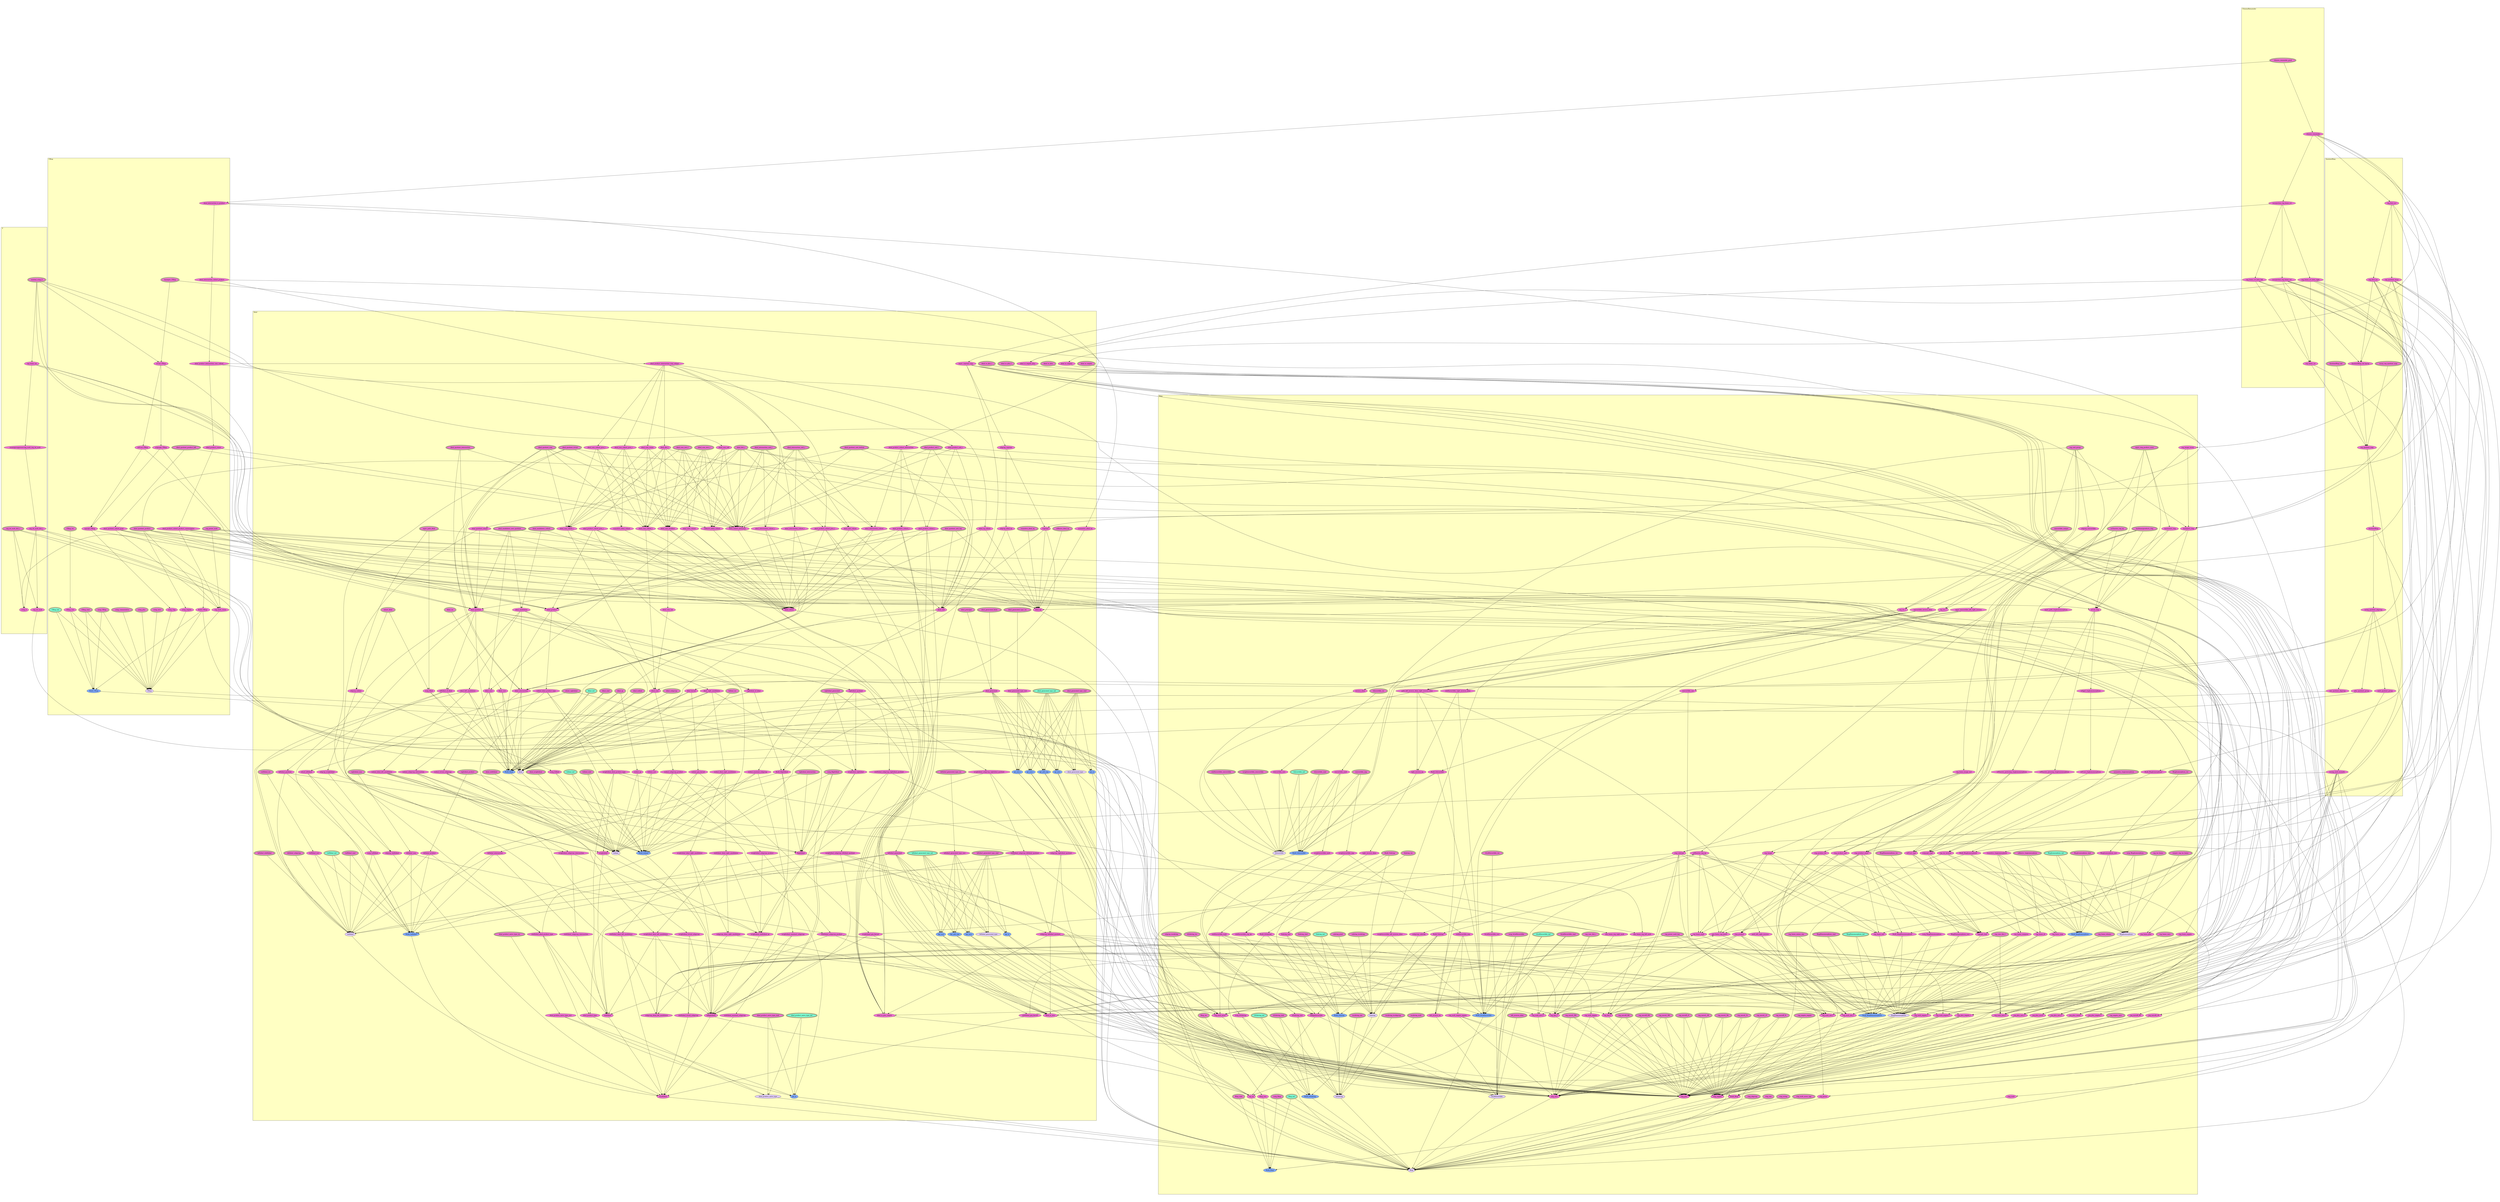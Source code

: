 digraph HoTT_Algebra_Rings {
  graph [ratio=0.5]
  node [style=filled]
Ideal_reflexive_ideal_subset [label="reflexive_ideal_subset", URL=<Ideal.html#reflexive_ideal_subset>, fillcolor="#F070D1"] ;
Z_isinitial_cring_Z [label="isinitial_cring_Z", URL=<Z.html#isinitial_cring_Z>, peripheries=3, fillcolor="#F070D1"] ;
Ideal_ideal_subset [label="ideal_subset", URL=<Ideal.html#ideal_subset>, fillcolor="#F070D1"] ;
Ideal_transitive_ideal_eq [label="transitive_ideal_eq", URL=<Ideal.html#transitive_ideal_eq>, peripheries=3, fillcolor="#F070D1"] ;
Z_rng_homo_int [label="rng_homo_int", URL=<Z.html#rng_homo_int>, fillcolor="#F070D1"] ;
Ideal_symmetric_ideal_eq [label="symmetric_ideal_eq", URL=<Ideal.html#symmetric_ideal_eq>, fillcolor="#F070D1"] ;
Z_issemigrouppreserving_mult_rng_int_mult [label="issemigrouppreserving_mult_rng_int_mult", URL=<Z.html#issemigrouppreserving_mult_rng_int_mult>, fillcolor="#F070D1"] ;
Z_rng_int_mult_dist_l [label="rng_int_mult_dist_l", URL=<Z.html#rng_int_mult_dist_l>, fillcolor="#F070D1"] ;
Ideal_reflexive_ideal_eq [label="reflexive_ideal_eq", URL=<Ideal.html#reflexive_ideal_eq>, peripheries=3, fillcolor="#F070D1"] ;
Z_rng_int_mult_dist_r [label="rng_int_mult_dist_r", URL=<Z.html#rng_int_mult_dist_r>, peripheries=3, fillcolor="#F070D1"] ;
Ideal_ishprop_ideal_eq [label="ishprop_ideal_eq", URL=<Ideal.html#ishprop_ideal_eq>, fillcolor="#F070D1"] ;
Z_rng_int_mult [label="rng_int_mult", URL=<Z.html#rng_int_mult>, fillcolor="#F070D1"] ;
Ideal_equiv_path_ideal [label="equiv_path_ideal", URL=<Ideal.html#equiv_path_ideal>, peripheries=3, fillcolor="#F070D1"] ;
Ideal_ideal_eq [label="ideal_eq", URL=<Ideal.html#ideal_eq>, fillcolor="#F070D1"] ;
Z_cring_Z [label="cring_Z", URL=<Z.html#cring_Z>, fillcolor="#F070D1"] ;
Ring_rng_unit_group [label="rng_unit_group", URL=<Ring.html#rng_unit_group>, peripheries=3, fillcolor="#F070D1"] ;
Ideal_ideal_principal [label="ideal_principal", URL=<Ideal.html#ideal_principal>, peripheries=3, fillcolor="#F070D1"] ;
Ring_isinvertible_one [label="isinvertible_one", URL=<Ring.html#isinvertible_one>, fillcolor="#F070D1"] ;
Ideal_ideal_generated_finite [label="ideal_generated_finite", URL=<Ideal.html#ideal_generated_finite>, peripheries=3, fillcolor="#F070D1"] ;
Ring_isinvertible_inverse_elem [label="isinvertible_inverse_elem", URL=<Ring.html#isinvertible_inverse_elem>, fillcolor="#F070D1"] ;
Ideal_ideal_generated [label="ideal_generated", URL=<Ideal.html#ideal_generated>, fillcolor="#F070D1"] ;
Ring_isleftinvertible_right_inverse_elem [label="isleftinvertible_right_inverse_elem", URL=<Ring.html#isleftinvertible_right_inverse_elem>, fillcolor="#F070D1"] ;
Ideal_ideal_generated_type_sind [label="ideal_generated_type_sind", URL=<Ideal.html#ideal_generated_type_sind>, peripheries=3, fillcolor="#F070D1"] ;
Ring_isrightinvertible_left_inverse_elem [label="isrightinvertible_left_inverse_elem", URL=<Ring.html#isrightinvertible_left_inverse_elem>, fillcolor="#F070D1"] ;
Ideal_ideal_generated_type_rec [label="ideal_generated_type_rec", URL=<Ideal.html#ideal_generated_type_rec>, peripheries=3, fillcolor="#F070D1"] ;
Ring_isinvertible_neg [label="isinvertible_neg", URL=<Ring.html#isinvertible_neg>, peripheries=3, fillcolor="#F070D1"] ;
Ideal_ideal_generated_type_ind [label="ideal_generated_type_ind", URL=<Ideal.html#ideal_generated_type_ind>, peripheries=3, fillcolor="#7FFFD4"] ;
Ring_isrightinvertible_neg [label="isrightinvertible_neg", URL=<Ring.html#isrightinvertible_neg>, fillcolor="#F070D1"] ;
Ideal_ideal_generated_type_rect [label="ideal_generated_type_rect", URL=<Ideal.html#ideal_generated_type_rect>, fillcolor="#F070D1"] ;
Ideal_igt_mul_r [label="igt_mul_r", URL=<Ideal.html#igt_mul_r>, fillcolor="#7FAAFF"] ;
Ring_isleftinvertible_neg [label="isleftinvertible_neg", URL=<Ring.html#isleftinvertible_neg>, fillcolor="#F070D1"] ;
Ideal_igt_mul_l [label="igt_mul_l", URL=<Ideal.html#igt_mul_l>, fillcolor="#7FAAFF"] ;
Ring_isinvertible_mult [label="isinvertible_mult", URL=<Ring.html#isinvertible_mult>, fillcolor="#F070D1"] ;
Ideal_igt_add_neg [label="igt_add_neg", URL=<Ideal.html#igt_add_neg>, fillcolor="#7FAAFF"] ;
Ring_isrightinvertible_mult [label="isrightinvertible_mult", URL=<Ring.html#isrightinvertible_mult>, fillcolor="#F070D1"] ;
Ideal_igt_zero [label="igt_zero", URL=<Ideal.html#igt_zero>, fillcolor="#7FAAFF"] ;
Ring_isleftinvertible_mult [label="isleftinvertible_mult", URL=<Ring.html#isleftinvertible_mult>, fillcolor="#F070D1"] ;
Ideal_igt_in [label="igt_in", URL=<Ideal.html#igt_in>, fillcolor="#7FAAFF"] ;
Ring_ishprop_isinvertible [label="ishprop_isinvertible", URL=<Ring.html#ishprop_isinvertible>, fillcolor="#F070D1"] ;
Ideal_ideal_generated_type [label="ideal_generated_type", URL=<Ideal.html#ideal_generated_type>, fillcolor="#E2CDFA"] ;
Ring_equiv_isinvertible_left_right_inverse [label="equiv_isinvertible_left_right_inverse", URL=<Ring.html#equiv_isinvertible_left_right_inverse>, fillcolor="#F070D1"] ;
Ideal_rightideal_generated [label="rightideal_generated", URL=<Ideal.html#rightideal_generated>, peripheries=3, fillcolor="#F070D1"] ;
Ring_isinvertible_unique [label="isinvertible_unique", URL=<Ring.html#isinvertible_unique>, peripheries=3, fillcolor="#F070D1"] ;
Ring_rng_inv_r [label="rng_inv_r", URL=<Ring.html#rng_inv_r>, fillcolor="#F070D1"] ;
Ideal_leftideal_generated [label="leftideal_generated", URL=<Ideal.html#leftideal_generated>, fillcolor="#F070D1"] ;
Ring_rng_inv_l [label="rng_inv_l", URL=<Ring.html#rng_inv_l>, fillcolor="#F070D1"] ;
Ideal_leftideal_generated_type_sind [label="leftideal_generated_type_sind", URL=<Ideal.html#leftideal_generated_type_sind>, peripheries=3, fillcolor="#F070D1"] ;
Ideal_leftideal_generated_type_rec [label="leftideal_generated_type_rec", URL=<Ideal.html#leftideal_generated_type_rec>, peripheries=3, fillcolor="#F070D1"] ;
Ring_inverse_elem [label="inverse_elem", URL=<Ring.html#inverse_elem>, fillcolor="#F070D1"] ;
Ring_path_left_inverse_elem_right_inverse_elem [label="path_left_inverse_elem_right_inverse_elem", URL=<Ring.html#path_left_inverse_elem_right_inverse_elem>, fillcolor="#F070D1"] ;
Ideal_leftideal_generated_type_ind [label="leftideal_generated_type_ind", URL=<Ideal.html#leftideal_generated_type_ind>, peripheries=3, fillcolor="#7FFFD4"] ;
Ring_path_left_right_inverse [label="path_left_right_inverse", URL=<Ring.html#path_left_right_inverse>, fillcolor="#F070D1"] ;
Ideal_leftideal_generated_type_rect [label="leftideal_generated_type_rect", URL=<Ideal.html#leftideal_generated_type_rect>, fillcolor="#F070D1"] ;
Ideal_ligt_mul [label="ligt_mul", URL=<Ideal.html#ligt_mul>, fillcolor="#7FAAFF"] ;
Ring_Build_IsInvertible [label="Build_IsInvertible", URL=<Ring.html#Build_IsInvertible>, fillcolor="#F070D1"] ;
Ideal_ligt_add_neg [label="ligt_add_neg", URL=<Ideal.html#ligt_add_neg>, fillcolor="#7FAAFF"] ;
Ring_isrightinvertible_isinvertible [label="isrightinvertible_isinvertible", URL=<Ring.html#isrightinvertible_isinvertible>, peripheries=3, fillcolor="#F070D1"] ;
Ideal_ligt_zero [label="ligt_zero", URL=<Ideal.html#ligt_zero>, fillcolor="#7FAAFF"] ;
Ring_isleftinvertible_isinvertible [label="isleftinvertible_isinvertible", URL=<Ring.html#isleftinvertible_isinvertible>, peripheries=3, fillcolor="#F070D1"] ;
Ideal_ligt_in [label="ligt_in", URL=<Ideal.html#ligt_in>, fillcolor="#7FAAFF"] ;
Ring_IsInvertible_sind [label="IsInvertible_sind", URL=<Ring.html#IsInvertible_sind>, peripheries=3, fillcolor="#F070D1"] ;
Ideal_leftideal_generated_type [label="leftideal_generated_type", URL=<Ideal.html#leftideal_generated_type>, fillcolor="#E2CDFA"] ;
Ring_IsInvertible_rec [label="IsInvertible_rec", URL=<Ring.html#IsInvertible_rec>, peripheries=3, fillcolor="#F070D1"] ;
Ideal_ideal_kernel [label="ideal_kernel", URL=<Ideal.html#ideal_kernel>, fillcolor="#F070D1"] ;
Ring_IsInvertible_ind [label="IsInvertible_ind", URL=<Ring.html#IsInvertible_ind>, peripheries=3, fillcolor="#7FFFD4"] ;
Ideal_isideal_grp_kernel [label="isideal_grp_kernel", URL=<Ideal.html#isideal_grp_kernel>, fillcolor="#F070D1"] ;
Ring_IsInvertible_rect [label="IsInvertible_rect", URL=<Ring.html#IsInvertible_rect>, fillcolor="#F070D1"] ;
Ring_Build_IsInvertible_ [label="Build_IsInvertible'", URL=<Ring.html#Build_IsInvertible'>, fillcolor="#7FAAFF"] ;
Ideal_isrightideal_grp_kernel [label="isrightideal_grp_kernel", URL=<Ideal.html#isrightideal_grp_kernel>, fillcolor="#F070D1"] ;
Ring_IsInvertible [label="IsInvertible", URL=<Ring.html#IsInvertible>, fillcolor="#E2CDFA"] ;
Ideal_isleftideal_grp_kernel [label="isleftideal_grp_kernel", URL=<Ideal.html#isleftideal_grp_kernel>, fillcolor="#F070D1"] ;
Ring_right_inverse_eq [label="right_inverse_eq", URL=<Ring.html#right_inverse_eq>, fillcolor="#F070D1"] ;
Ideal_ideal_product [label="ideal_product", URL=<Ideal.html#ideal_product>, fillcolor="#F070D1"] ;
Ideal_rightideal_product [label="rightideal_product", URL=<Ideal.html#rightideal_product>, peripheries=3, fillcolor="#F070D1"] ;
Ring_right_inverse_elem [label="right_inverse_elem", URL=<Ring.html#right_inverse_elem>, fillcolor="#F070D1"] ;
Ideal_leftideal_product [label="leftideal_product", URL=<Ideal.html#leftideal_product>, fillcolor="#F070D1"] ;
Ring_isleftinvertible_rng_op [label="isleftinvertible_rng_op", URL=<Ring.html#isleftinvertible_rng_op>, fillcolor="#F070D1"] ;
Ideal_isideal_ideal_product_type [label="isideal_ideal_product_type", URL=<Ideal.html#isideal_ideal_product_type>, fillcolor="#F070D1"] ;
Ring_IsRightInvertible [label="IsRightInvertible", URL=<Ring.html#IsRightInvertible>, fillcolor="#F070D1"] ;
Ring_issig_IsLeftInvertible [label="issig_IsLeftInvertible", URL=<Ring.html#issig_IsLeftInvertible>, peripheries=3, fillcolor="#F070D1"] ;
Ideal_isrightideal_ideal_product_type [label="isrightideal_ideal_product_type", URL=<Ideal.html#isrightideal_ideal_product_type>, fillcolor="#F070D1"] ;
Ring_left_inverse_eq [label="left_inverse_eq", URL=<Ring.html#left_inverse_eq>, fillcolor="#F070D1"] ;
Ideal_isleftideal_ideal_product_type [label="isleftideal_ideal_product_type", URL=<Ideal.html#isleftideal_ideal_product_type>, fillcolor="#F070D1"] ;
Ring_left_inverse_elem [label="left_inverse_elem", URL=<Ring.html#left_inverse_elem>, peripheries=3, fillcolor="#F070D1"] ;
Ideal_ideal_product_type [label="ideal_product_type", URL=<Ideal.html#ideal_product_type>, fillcolor="#F070D1"] ;
Ideal_ideal_product_naive_type_sind [label="ideal_product_naive_type_sind", URL=<Ideal.html#ideal_product_naive_type_sind>, peripheries=3, fillcolor="#F070D1"] ;
Ring_IsLeftInvertible_sind [label="IsLeftInvertible_sind", URL=<Ring.html#IsLeftInvertible_sind>, peripheries=3, fillcolor="#F070D1"] ;
Ideal_ideal_product_naive_type_rec [label="ideal_product_naive_type_rec", URL=<Ideal.html#ideal_product_naive_type_rec>, peripheries=3, fillcolor="#F070D1"] ;
Ring_IsLeftInvertible_rec [label="IsLeftInvertible_rec", URL=<Ring.html#IsLeftInvertible_rec>, peripheries=3, fillcolor="#F070D1"] ;
Ideal_ideal_product_naive_type_ind [label="ideal_product_naive_type_ind", URL=<Ideal.html#ideal_product_naive_type_ind>, peripheries=3, fillcolor="#7FFFD4"] ;
Ring_IsLeftInvertible_ind [label="IsLeftInvertible_ind", URL=<Ring.html#IsLeftInvertible_ind>, peripheries=3, fillcolor="#7FFFD4"] ;
Ideal_ideal_product_naive_type_rect [label="ideal_product_naive_type_rect", URL=<Ideal.html#ideal_product_naive_type_rect>, fillcolor="#F070D1"] ;
Ring_IsLeftInvertible_rect [label="IsLeftInvertible_rect", URL=<Ring.html#IsLeftInvertible_rect>, fillcolor="#F070D1"] ;
Ideal_ipn_in [label="ipn_in", URL=<Ideal.html#ipn_in>, fillcolor="#7FAAFF"] ;
Ring_Build_IsLeftInvertible [label="Build_IsLeftInvertible", URL=<Ring.html#Build_IsLeftInvertible>, fillcolor="#7FAAFF"] ;
Ideal_ideal_product_naive_type [label="ideal_product_naive_type", URL=<Ideal.html#ideal_product_naive_type>, fillcolor="#E2CDFA"] ;
Ring_IsLeftInvertible [label="IsLeftInvertible", URL=<Ring.html#IsLeftInvertible>, fillcolor="#E2CDFA"] ;
Ring_rng_sum_dist_r [label="rng_sum_dist_r", URL=<Ring.html#rng_sum_dist_r>, peripheries=3, fillcolor="#F070D1"] ;
Ideal_ideal_sum_ind [label="ideal_sum_ind", URL=<Ideal.html#ideal_sum_ind>, fillcolor="#F070D1"] ;
Ring_rng_sum_dist_l [label="rng_sum_dist_l", URL=<Ring.html#rng_sum_dist_l>, peripheries=3, fillcolor="#F070D1"] ;
Ideal_ideal_sum [label="ideal_sum", URL=<Ideal.html#ideal_sum>, fillcolor="#F070D1"] ;
Ring_rng_power_mult_law [label="rng_power_mult_law", URL=<Ring.html#rng_power_mult_law>, peripheries=3, fillcolor="#F070D1"] ;
Ideal_rightideal_sum [label="rightideal_sum", URL=<Ideal.html#rightideal_sum>, peripheries=3, fillcolor="#F070D1"] ;
Ring_rng_power [label="rng_power", URL=<Ring.html#rng_power>, fillcolor="#F070D1"] ;
Ideal_leftideal_sum [label="leftideal_sum", URL=<Ideal.html#leftideal_sum>, fillcolor="#F070D1"] ;
Ideal_isideal_subgroup_product [label="isideal_subgroup_product", URL=<Ideal.html#isideal_subgroup_product>, fillcolor="#F070D1"] ;
Ring_is1functor_rng_op [label="is1functor_rng_op", URL=<Ring.html#is1functor_rng_op>, peripheries=3, fillcolor="#F070D1"] ;
Ideal_isrightideal_subgroup_product [label="isrightideal_subgroup_product", URL=<Ideal.html#isrightideal_subgroup_product>, fillcolor="#F070D1"] ;
Ring_is0functor_rng_op [label="is0functor_rng_op", URL=<Ring.html#is0functor_rng_op>, fillcolor="#F070D1"] ;
Ring_rng_op [label="rng_op", URL=<Ring.html#rng_op>, fillcolor="#F070D1"] ;
Ideal_isleftideal_subgroup_product [label="isleftideal_subgroup_product", URL=<Ideal.html#isleftideal_subgroup_product>, fillcolor="#F070D1"] ;
Ring_rng_image_issurj [label="rng_image_issurj", URL=<Ring.html#rng_image_issurj>, fillcolor="#F070D1"] ;
Ideal_ideal_intersection [label="ideal_intersection", URL=<Ideal.html#ideal_intersection>, fillcolor="#F070D1"] ;
Ring_rng_homo_image_incl [label="rng_homo_image_incl", URL=<Ring.html#rng_homo_image_incl>, fillcolor="#F070D1"] ;
Ideal_rightideal_intersection [label="rightideal_intersection", URL=<Ideal.html#rightideal_intersection>, peripheries=3, fillcolor="#F070D1"] ;
Ring_rng_image [label="rng_image", URL=<Ring.html#rng_image>, fillcolor="#F070D1"] ;
Ideal_leftideal_intersection [label="leftideal_intersection", URL=<Ideal.html#leftideal_intersection>, fillcolor="#F070D1"] ;
Ideal_isideal_subgroup_intersection [label="isideal_subgroup_intersection", URL=<Ideal.html#isideal_subgroup_intersection>, fillcolor="#F070D1"] ;
Ring_hasbinaryproducts_ring [label="hasbinaryproducts_ring", URL=<Ring.html#hasbinaryproducts_ring>, peripheries=3, fillcolor="#F070D1"] ;
Ideal_isrightideal_subgroup_intersection [label="isrightideal_subgroup_intersection", URL=<Ideal.html#isrightideal_subgroup_intersection>, fillcolor="#F070D1"] ;
Ring_equiv_ring_product_corec [label="equiv_ring_product_corec", URL=<Ring.html#equiv_ring_product_corec>, peripheries=3, fillcolor="#F070D1"] ;
Ring_ring_product_corec [label="ring_product_corec", URL=<Ring.html#ring_product_corec>, fillcolor="#F070D1"] ;
Ideal_isleftideal_subgroup_intersection [label="isleftideal_subgroup_intersection", URL=<Ideal.html#isleftideal_subgroup_intersection>, fillcolor="#F070D1"] ;
Ring_ring_product_snd [label="ring_product_snd", URL=<Ring.html#ring_product_snd>, fillcolor="#F070D1"] ;
Ideal_ideal_unit [label="ideal_unit", URL=<Ideal.html#ideal_unit>, fillcolor="#F070D1"] ;
Ring_ring_product_fst [label="ring_product_fst", URL=<Ring.html#ring_product_fst>, fillcolor="#F070D1"] ;
Ideal_isideal_maximal_subgroup [label="isideal_maximal_subgroup", URL=<Ideal.html#isideal_maximal_subgroup>, fillcolor="#F070D1"] ;
Ring_ring_product [label="ring_product", URL=<Ring.html#ring_product>, fillcolor="#F070D1"] ;
Ideal_isrightideal_maximal_subgroup [label="isrightideal_maximal_subgroup", URL=<Ideal.html#isrightideal_maximal_subgroup>, fillcolor="#F070D1"] ;
Ring_ring_subring [label="ring_subring", URL=<Ring.html#ring_subring>, fillcolor="#F070D1"] ;
Ideal_isleftideal_maximal_subgroup [label="isleftideal_maximal_subgroup", URL=<Ideal.html#isleftideal_maximal_subgroup>, fillcolor="#F070D1"] ;
Ring_subgroup_subring [label="subgroup_subring", URL=<Ring.html#subgroup_subring>, fillcolor="#F070D1"] ;
Ideal_ideal_zero [label="ideal_zero", URL=<Ideal.html#ideal_zero>, fillcolor="#F070D1"] ;
Ideal_isideal_trivial_subgroup [label="isideal_trivial_subgroup", URL=<Ideal.html#isideal_trivial_subgroup>, fillcolor="#F070D1"] ;
Ring_Build_Subring_ [label="Build_Subring'", URL=<Ring.html#Build_Subring'>, peripheries=3, fillcolor="#F070D1"] ;
Ideal_isrightideal_trivial_subgroup [label="isrightideal_trivial_subgroup", URL=<Ideal.html#isrightideal_trivial_subgroup>, fillcolor="#F070D1"] ;
Ring_Build_Subring__ [label="Build_Subring''", URL=<Ring.html#Build_Subring''>, fillcolor="#F070D1"] ;
Ring_subring_issubring [label="subring_issubring", URL=<Ring.html#subring_issubring>, peripheries=3, fillcolor="#F070D1"] ;
Ideal_isleftideal_trivial_subgroup [label="isleftideal_trivial_subgroup", URL=<Ideal.html#isleftideal_trivial_subgroup>, fillcolor="#F070D1"] ;
Ring_subring_pred [label="subring_pred", URL=<Ring.html#subring_pred>, peripheries=3, fillcolor="#F070D1"] ;
Ideal_ideal_in_plus_r [label="ideal_in_plus_r", URL=<Ideal.html#ideal_in_plus_r>, peripheries=3, fillcolor="#F070D1"] ;
Ideal_ideal_in_plus_l [label="ideal_in_plus_l", URL=<Ideal.html#ideal_in_plus_l>, peripheries=3, fillcolor="#F070D1"] ;
Ring_Subring_sind [label="Subring_sind", URL=<Ring.html#Subring_sind>, peripheries=3, fillcolor="#F070D1"] ;
Ideal_ideal_in_negate_plus [label="ideal_in_negate_plus", URL=<Ideal.html#ideal_in_negate_plus>, fillcolor="#F070D1"] ;
Ring_Subring_rec [label="Subring_rec", URL=<Ring.html#Subring_rec>, peripheries=3, fillcolor="#F070D1"] ;
Ideal_ideal_in_plus_negate [label="ideal_in_plus_negate", URL=<Ideal.html#ideal_in_plus_negate>, fillcolor="#F070D1"] ;
Ring_Subring_ind [label="Subring_ind", URL=<Ring.html#Subring_ind>, peripheries=3, fillcolor="#7FFFD4"] ;
Ideal_ideal_in_negate_ [label="ideal_in_negate'", URL=<Ideal.html#ideal_in_negate'>, fillcolor="#F070D1"] ;
Ring_Subring_rect [label="Subring_rect", URL=<Ring.html#Subring_rect>, fillcolor="#F070D1"] ;
Ring_Build_Subring [label="Build_Subring", URL=<Ring.html#Build_Subring>, fillcolor="#7FAAFF"] ;
Ideal_ideal_in_negate [label="ideal_in_negate", URL=<Ideal.html#ideal_in_negate>, peripheries=3, fillcolor="#F070D1"] ;
Ring_Subring [label="Subring", URL=<Ring.html#Subring>, fillcolor="#E2CDFA"] ;
Ideal_ideal_in_plus [label="ideal_in_plus", URL=<Ideal.html#ideal_in_plus>, peripheries=3, fillcolor="#F070D1"] ;
Ideal_ideal_in_zero [label="ideal_in_zero", URL=<Ideal.html#ideal_in_zero>, fillcolor="#F070D1"] ;
Ring_Build_IsSubring_ [label="Build_IsSubring'", URL=<Ring.html#Build_IsSubring'>, fillcolor="#F070D1"] ;
Ideal_rightideal_of_ideal [label="rightideal_of_ideal", URL=<Ideal.html#rightideal_of_ideal>, fillcolor="#F070D1"] ;
Ring_ishprop_issubring [label="ishprop_issubring", URL=<Ring.html#ishprop_issubring>, peripheries=3, fillcolor="#F070D1"] ;
Ideal_leftideal_of_ideal [label="leftideal_of_ideal", URL=<Ideal.html#leftideal_of_ideal>, fillcolor="#F070D1"] ;
Ring_issig_IsSubring [label="issig_IsSubring", URL=<Ring.html#issig_IsSubring>, fillcolor="#F070D1"] ;
Ring_issubring_one [label="issubring_one", URL=<Ring.html#issubring_one>, peripheries=3, fillcolor="#F070D1"] ;
Ideal_ishset_ideal [label="ishset_ideal", URL=<Ideal.html#ishset_ideal>, peripheries=3, fillcolor="#F070D1"] ;
Ring_issubring_mult [label="issubring_mult", URL=<Ring.html#issubring_mult>, peripheries=3, fillcolor="#F070D1"] ;
Ideal_ishset_rightideal [label="ishset_rightideal", URL=<Ideal.html#ishset_rightideal>, peripheries=3, fillcolor="#F070D1"] ;
Ring_issubring_issubgroup [label="issubring_issubgroup", URL=<Ring.html#issubring_issubgroup>, peripheries=3, fillcolor="#F070D1"] ;
Ideal_ishset_leftideal [label="ishset_leftideal", URL=<Ideal.html#ishset_leftideal>, fillcolor="#F070D1"] ;
Ideal_ishprop_isideal [label="ishprop_isideal", URL=<Ideal.html#ishprop_isideal>, fillcolor="#F070D1"] ;
Ring_IsSubring_sind [label="IsSubring_sind", URL=<Ring.html#IsSubring_sind>, peripheries=3, fillcolor="#F070D1"] ;
Ideal_ishprop_isrightideal [label="ishprop_isrightideal", URL=<Ideal.html#ishprop_isrightideal>, fillcolor="#F070D1"] ;
Ring_IsSubring_rec [label="IsSubring_rec", URL=<Ring.html#IsSubring_rec>, peripheries=3, fillcolor="#F070D1"] ;
Ideal_ishprop_isleftideal [label="ishprop_isleftideal", URL=<Ideal.html#ishprop_isleftideal>, fillcolor="#F070D1"] ;
Ring_IsSubring_ind [label="IsSubring_ind", URL=<Ring.html#IsSubring_ind>, peripheries=3, fillcolor="#7FFFD4"] ;
Ideal_ideal_op [label="ideal_op", URL=<Ideal.html#ideal_op>, peripheries=3, fillcolor="#F070D1"] ;
Ring_IsSubring_rect [label="IsSubring_rect", URL=<Ring.html#IsSubring_rect>, fillcolor="#F070D1"] ;
Ring_Build_IsSubring [label="Build_IsSubring", URL=<Ring.html#Build_IsSubring>, fillcolor="#7FAAFF"] ;
Ideal_issig_Ideal [label="issig_Ideal", URL=<Ideal.html#issig_Ideal>, fillcolor="#F070D1"] ;
Ring_IsSubring [label="IsSubring", URL=<Ring.html#IsSubring>, fillcolor="#E2CDFA"] ;
Ideal_ideal_isideal [label="ideal_isideal", URL=<Ideal.html#ideal_isideal>, peripheries=3, fillcolor="#F070D1"] ;
Ideal_ideal_subgroup [label="ideal_subgroup", URL=<Ideal.html#ideal_subgroup>, peripheries=3, fillcolor="#F070D1"] ;
Ring_hasequivs_ring [label="hasequivs_ring", URL=<Ring.html#hasequivs_ring>, fillcolor="#F070D1"] ;
Ring_hasmorext_ring [label="hasmorext_ring", URL=<Ring.html#hasmorext_ring>, fillcolor="#F070D1"] ;
Ideal_Ideal_sind [label="Ideal_sind", URL=<Ideal.html#Ideal_sind>, peripheries=3, fillcolor="#F070D1"] ;
Ring_is1cat_ring [label="is1cat_ring", URL=<Ring.html#is1cat_ring>, fillcolor="#F070D1"] ;
Ideal_Ideal_rec [label="Ideal_rec", URL=<Ideal.html#Ideal_rec>, peripheries=3, fillcolor="#F070D1"] ;
Ring_is0functor_precomp_ringhomomorphism [label="is0functor_precomp_ringhomomorphism", URL=<Ring.html#is0functor_precomp_ringhomomorphism>, fillcolor="#F070D1"] ;
Ideal_Ideal_ind [label="Ideal_ind", URL=<Ideal.html#Ideal_ind>, peripheries=3, fillcolor="#7FFFD4"] ;
Ring_is0functor_postcomp_ringhomomorphism [label="is0functor_postcomp_ringhomomorphism", URL=<Ring.html#is0functor_postcomp_ringhomomorphism>, fillcolor="#F070D1"] ;
Ideal_Ideal_rect [label="Ideal_rect", URL=<Ideal.html#Ideal_rect>, fillcolor="#F070D1"] ;
Ideal_Build_Ideal [label="Build_Ideal", URL=<Ideal.html#Build_Ideal>, fillcolor="#7FAAFF"] ;
Ring_is0gpd_ringhomomorphism [label="is0gpd_ringhomomorphism", URL=<Ring.html#is0gpd_ringhomomorphism>, fillcolor="#F070D1"] ;
Ideal_Ideal [label="Ideal", URL=<Ideal.html#Ideal>, fillcolor="#E2CDFA"] ;
Ring_is01cat_ringhomomorphism [label="is01cat_ringhomomorphism", URL=<Ring.html#is01cat_ringhomomorphism>, fillcolor="#F070D1"] ;
Ideal_issig_RightIdeal [label="issig_RightIdeal", URL=<Ideal.html#issig_RightIdeal>, peripheries=3, fillcolor="#F070D1"] ;
Ring_is2graph_ring [label="is2graph_ring", URL=<Ring.html#is2graph_ring>, fillcolor="#F070D1"] ;
Ring_is01cat_ring [label="is01cat_ring", URL=<Ring.html#is01cat_ring>, fillcolor="#F070D1"] ;
Ideal_Build_RightIdeal [label="Build_RightIdeal", URL=<Ideal.html#Build_RightIdeal>, fillcolor="#F070D1"] ;
Ideal_isrightdeal_rightideal [label="isrightdeal_rightideal", URL=<Ideal.html#isrightdeal_rightideal>, fillcolor="#F070D1"] ;
Ring_isgraph_ring [label="isgraph_ring", URL=<Ring.html#isgraph_ring>, fillcolor="#F070D1"] ;
Ring_rng_moveR_0M [label="rng_moveR_0M", URL=<Ring.html#rng_moveR_0M>, peripheries=3, fillcolor="#F070D1"] ;
Ideal_RightIdeal [label="RightIdeal", URL=<Ideal.html#RightIdeal>, fillcolor="#F070D1"] ;
Ring_rng_moveR_M0 [label="rng_moveR_M0", URL=<Ring.html#rng_moveR_M0>, peripheries=3, fillcolor="#F070D1"] ;
Ideal_issig_LeftIdeal [label="issig_LeftIdeal", URL=<Ideal.html#issig_LeftIdeal>, fillcolor="#F070D1"] ;
Ring_rng_moveL_0M [label="rng_moveL_0M", URL=<Ring.html#rng_moveL_0M>, peripheries=3, fillcolor="#F070D1"] ;
Ideal_leftideal_isleftideal [label="leftideal_isleftideal", URL=<Ideal.html#leftideal_isleftideal>, peripheries=3, fillcolor="#F070D1"] ;
Ring_rng_moveL_M0 [label="rng_moveL_M0", URL=<Ring.html#rng_moveL_M0>, peripheries=3, fillcolor="#F070D1"] ;
Ideal_leftideal_subgroup [label="leftideal_subgroup", URL=<Ideal.html#leftideal_subgroup>, peripheries=3, fillcolor="#F070D1"] ;
Ring_rng_moveR_rV [label="rng_moveR_rV", URL=<Ring.html#rng_moveR_rV>, peripheries=3, fillcolor="#F070D1"] ;
Ideal_LeftIdeal_sind [label="LeftIdeal_sind", URL=<Ideal.html#LeftIdeal_sind>, peripheries=3, fillcolor="#F070D1"] ;
Ring_rng_moveR_Vr [label="rng_moveR_Vr", URL=<Ring.html#rng_moveR_Vr>, peripheries=3, fillcolor="#F070D1"] ;
Ideal_LeftIdeal_rec [label="LeftIdeal_rec", URL=<Ideal.html#LeftIdeal_rec>, peripheries=3, fillcolor="#F070D1"] ;
Ring_rng_moveL_rV [label="rng_moveL_rV", URL=<Ring.html#rng_moveL_rV>, peripheries=3, fillcolor="#F070D1"] ;
Ideal_LeftIdeal_ind [label="LeftIdeal_ind", URL=<Ideal.html#LeftIdeal_ind>, peripheries=3, fillcolor="#7FFFD4"] ;
Ring_rng_moveL_Vr [label="rng_moveL_Vr", URL=<Ring.html#rng_moveL_Vr>, peripheries=3, fillcolor="#F070D1"] ;
Ideal_LeftIdeal_rect [label="LeftIdeal_rect", URL=<Ideal.html#LeftIdeal_rect>, fillcolor="#F070D1"] ;
Ideal_Build_LeftIdeal [label="Build_LeftIdeal", URL=<Ideal.html#Build_LeftIdeal>, fillcolor="#7FAAFF"] ;
Ring_rng_moveR_rM [label="rng_moveR_rM", URL=<Ring.html#rng_moveR_rM>, fillcolor="#F070D1"] ;
Ideal_LeftIdeal [label="LeftIdeal", URL=<Ideal.html#LeftIdeal>, fillcolor="#E2CDFA"] ;
Ring_rng_moveR_Mr [label="rng_moveR_Mr", URL=<Ring.html#rng_moveR_Mr>, fillcolor="#F070D1"] ;
Ring_rng_moveL_rM [label="rng_moveL_rM", URL=<Ring.html#rng_moveL_rM>, peripheries=3, fillcolor="#F070D1"] ;
Ideal_isideal_op [label="isideal_op", URL=<Ideal.html#isideal_op>, fillcolor="#F070D1"] ;
Ring_rng_moveL_Mr [label="rng_moveL_Mr", URL=<Ring.html#rng_moveL_Mr>, peripheries=3, fillcolor="#F070D1"] ;
Ideal_issig_IsIdeal [label="issig_IsIdeal", URL=<Ideal.html#issig_IsIdeal>, fillcolor="#F070D1"] ;
Ideal_ideal_isrightideal [label="ideal_isrightideal", URL=<Ideal.html#ideal_isrightideal>, peripheries=3, fillcolor="#F070D1"] ;
Ring_grp_homo_rng_right_mult [label="grp_homo_rng_right_mult", URL=<Ring.html#grp_homo_rng_right_mult>, fillcolor="#F070D1"] ;
Ideal_ideal_isleftideal [label="ideal_isleftideal", URL=<Ideal.html#ideal_isleftideal>, peripheries=3, fillcolor="#F070D1"] ;
Ring_grp_homo_rng_left_mult [label="grp_homo_rng_left_mult", URL=<Ring.html#grp_homo_rng_left_mult>, fillcolor="#F070D1"] ;
Ideal_IsIdeal_sind [label="IsIdeal_sind", URL=<Ideal.html#IsIdeal_sind>, peripheries=3, fillcolor="#F070D1"] ;
Ring_Build_Ring [label="Build_Ring", URL=<Ring.html#Build_Ring>, fillcolor="#F070D1"] ;
Ideal_IsIdeal_rec [label="IsIdeal_rec", URL=<Ideal.html#IsIdeal_rec>, peripheries=3, fillcolor="#F070D1"] ;
Ring_Build_RingIsomorphism__ [label="Build_RingIsomorphism''", URL=<Ring.html#Build_RingIsomorphism''>, fillcolor="#F070D1"] ;
Ideal_IsIdeal_ind [label="IsIdeal_ind", URL=<Ideal.html#IsIdeal_ind>, peripheries=3, fillcolor="#7FFFD4"] ;
Ring_Build_RingHomomorphism_ [label="Build_RingHomomorphism'", URL=<Ring.html#Build_RingHomomorphism'>, fillcolor="#F070D1"] ;
Ring_grp_homo_rng_homo [label="grp_homo_rng_homo", URL=<Ring.html#grp_homo_rng_homo>, fillcolor="#F070D1"] ;
Ideal_IsIdeal_rect [label="IsIdeal_rect", URL=<Ideal.html#IsIdeal_rect>, fillcolor="#F070D1"] ;
Ideal_Build_IsIdeal [label="Build_IsIdeal", URL=<Ideal.html#Build_IsIdeal>, fillcolor="#7FAAFF"] ;
Ring_transitive_ringisomorphism [label="transitive_ringisomorphism", URL=<Ring.html#transitive_ringisomorphism>, fillcolor="#F070D1"] ;
Ideal_IsIdeal [label="IsIdeal", URL=<Ideal.html#IsIdeal>, fillcolor="#E2CDFA"] ;
Ring_symmetry_ringisomorphism [label="symmetry_ringisomorphism", URL=<Ring.html#symmetry_ringisomorphism>, peripheries=3, fillcolor="#F070D1"] ;
Ring_reflexive_ringisomorphism [label="reflexive_ringisomorphism", URL=<Ring.html#reflexive_ringisomorphism>, peripheries=3, fillcolor="#F070D1"] ;
Ideal_isrightideal [label="isrightideal", URL=<Ideal.html#isrightideal>, fillcolor="#F070D1"] ;
Ring_rng_iso_inverse [label="rng_iso_inverse", URL=<Ring.html#rng_iso_inverse>, fillcolor="#F070D1"] ;
Ideal_isrightideal_isleftideal_op [label="isrightideal_isleftideal_op", URL=<Ideal.html#isrightideal_isleftideal_op>, fillcolor="#F070D1"] ;
Ideal_IsRightIdeal [label="IsRightIdeal", URL=<Ideal.html#IsRightIdeal>, fillcolor="#F070D1"] ;
Ring_Build_RingIsomorphism_ [label="Build_RingIsomorphism'", URL=<Ring.html#Build_RingIsomorphism'>, fillcolor="#F070D1"] ;
Ring_issig_RingIsomorphism [label="issig_RingIsomorphism", URL=<Ring.html#issig_RingIsomorphism>, peripheries=3, fillcolor="#F070D1"] ;
Ideal_isleftideal [label="isleftideal", URL=<Ideal.html#isleftideal>, fillcolor="#F070D1"] ;
Ring_isequiv_rng_iso_homo [label="isequiv_rng_iso_homo", URL=<Ring.html#isequiv_rng_iso_homo>, peripheries=3, fillcolor="#F070D1"] ;
Ideal_IsLeftIdeal [label="IsLeftIdeal", URL=<Ideal.html#IsLeftIdeal>, fillcolor="#F070D1"] ;
Ring_rng_iso_homo [label="rng_iso_homo", URL=<Ring.html#rng_iso_homo>, peripheries=3, fillcolor="#F070D1"] ;
ChineseRemainder_chinese_remainder_prod [label="chinese_remainder_prod", URL=<ChineseRemainder.html#chinese_remainder_prod>, peripheries=3, fillcolor="#F070D1"] ;
ChineseRemainder_chinese_remainder [label="chinese_remainder", URL=<ChineseRemainder.html#chinese_remainder>, fillcolor="#F070D1"] ;
Ring_RingIsomorphism_sind [label="RingIsomorphism_sind", URL=<Ring.html#RingIsomorphism_sind>, peripheries=3, fillcolor="#F070D1"] ;
ChineseRemainder_issurjection_rng_homo_crt [label="issurjection_rng_homo_crt", URL=<ChineseRemainder.html#issurjection_rng_homo_crt>, fillcolor="#F070D1"] ;
Ring_RingIsomorphism_rec [label="RingIsomorphism_rec", URL=<Ring.html#RingIsomorphism_rec>, peripheries=3, fillcolor="#F070D1"] ;
ChineseRemainder_rng_homo_crt_beta_right [label="rng_homo_crt_beta_right", URL=<ChineseRemainder.html#rng_homo_crt_beta_right>, fillcolor="#F070D1"] ;
Ring_RingIsomorphism_ind [label="RingIsomorphism_ind", URL=<Ring.html#RingIsomorphism_ind>, peripheries=3, fillcolor="#7FFFD4"] ;
ChineseRemainder_rng_homo_crt_beta_left [label="rng_homo_crt_beta_left", URL=<ChineseRemainder.html#rng_homo_crt_beta_left>, fillcolor="#F070D1"] ;
Ring_RingIsomorphism_rect [label="RingIsomorphism_rect", URL=<Ring.html#RingIsomorphism_rect>, fillcolor="#F070D1"] ;
Ring_Build_RingIsomorphism [label="Build_RingIsomorphism", URL=<Ring.html#Build_RingIsomorphism>, fillcolor="#7FAAFF"] ;
ChineseRemainder_issurjection_rng_homo_crt_ [label="issurjection_rng_homo_crt'", URL=<ChineseRemainder.html#issurjection_rng_homo_crt'>, fillcolor="#F070D1"] ;
Ring_RingIsomorphism [label="RingIsomorphism", URL=<Ring.html#RingIsomorphism>, fillcolor="#E2CDFA"] ;
ChineseRemainder_rng_homo_crt [label="rng_homo_crt", URL=<ChineseRemainder.html#rng_homo_crt>, fillcolor="#F070D1"] ;
Ring_rng_homo_minus_one [label="rng_homo_minus_one", URL=<Ring.html#rng_homo_minus_one>, peripheries=3, fillcolor="#F070D1"] ;
CRing_hasequiv_CRing [label="hasequiv_CRing", URL=<CRing.html#hasequiv_CRing>, peripheries=3, fillcolor="#F070D1"] ;
Ring_rng_homo_negate [label="rng_homo_negate", URL=<Ring.html#rng_homo_negate>, fillcolor="#F070D1"] ;
CRing_is1cat_CRing [label="is1cat_CRing", URL=<CRing.html#is1cat_CRing>, fillcolor="#F070D1"] ;
Ring_rng_homo_one [label="rng_homo_one", URL=<Ring.html#rng_homo_one>, fillcolor="#F070D1"] ;
CRing_is2graph_CRing [label="is2graph_CRing", URL=<CRing.html#is2graph_CRing>, fillcolor="#F070D1"] ;
Ring_rng_homo_zero [label="rng_homo_zero", URL=<Ring.html#rng_homo_zero>, peripheries=3, fillcolor="#F070D1"] ;
CRing_is01cat_CRing [label="is01cat_CRing", URL=<CRing.html#is01cat_CRing>, fillcolor="#F070D1"] ;
Ring_rng_homo_mult [label="rng_homo_mult", URL=<Ring.html#rng_homo_mult>, fillcolor="#F070D1"] ;
CRing_isgraph_CRing [label="isgraph_CRing", URL=<CRing.html#isgraph_CRing>, fillcolor="#F070D1"] ;
Ring_rng_homo_plus [label="rng_homo_plus", URL=<Ring.html#rng_homo_plus>, fillcolor="#F070D1"] ;
CRing_ideal_quotient_product_left [label="ideal_quotient_product_left", URL=<CRing.html#ideal_quotient_product_left>, peripheries=3, fillcolor="#F070D1"] ;
Ring_rng_mult_negate_r [label="rng_mult_negate_r", URL=<Ring.html#rng_mult_negate_r>, fillcolor="#F070D1"] ;
CRing_ideal_quotient_subset_prod [label="ideal_quotient_subset_prod", URL=<CRing.html#ideal_quotient_subset_prod>, fillcolor="#F070D1"] ;
Ring_rng_mult_negate_l [label="rng_mult_negate_l", URL=<Ring.html#rng_mult_negate_l>, fillcolor="#F070D1"] ;
CRing_ideal_quotient_product [label="ideal_quotient_product", URL=<CRing.html#ideal_quotient_product>, peripheries=3, fillcolor="#F070D1"] ;
Ring_rng_mult_negate_negate [label="rng_mult_negate_negate", URL=<Ring.html#rng_mult_negate_negate>, fillcolor="#F070D1"] ;
CRing_ideal_intersection_is_product [label="ideal_intersection_is_product", URL=<CRing.html#ideal_intersection_is_product>, fillcolor="#F070D1"] ;
Ring_rng_mult_negate [label="rng_mult_negate", URL=<Ring.html#rng_mult_negate>, fillcolor="#F070D1"] ;
CRing_ideal_intersection_subset_product [label="ideal_intersection_subset_product", URL=<CRing.html#ideal_intersection_subset_product>, fillcolor="#F070D1"] ;
Ring_rng_mult_zero_r [label="rng_mult_zero_r", URL=<Ring.html#rng_mult_zero_r>, fillcolor="#F070D1"] ;
CRing_ideal_product_intersection_sum_subset_ [label="ideal_product_intersection_sum_subset'", URL=<CRing.html#ideal_product_intersection_sum_subset'>, fillcolor="#F070D1"] ;
Ring_rng_mult_zero_l [label="rng_mult_zero_l", URL=<Ring.html#rng_mult_zero_l>, fillcolor="#F070D1"] ;
CRing_ideal_product_comm [label="ideal_product_comm", URL=<CRing.html#ideal_product_comm>, fillcolor="#F070D1"] ;
Ring_rng_mult_one_r [label="rng_mult_one_r", URL=<Ring.html#rng_mult_one_r>, fillcolor="#F070D1"] ;
CRing_ideal_product_subset_product_commutative [label="ideal_product_subset_product_commutative", URL=<CRing.html#ideal_product_subset_product_commutative>, fillcolor="#F070D1"] ;
CRing_rng_power_mult [label="rng_power_mult", URL=<CRing.html#rng_power_mult>, peripheries=3, fillcolor="#F070D1"] ;
Ring_rng_mult_one_l [label="rng_mult_one_l", URL=<Ring.html#rng_mult_one_l>, fillcolor="#F070D1"] ;
Ring_rng_negate_zero [label="rng_negate_zero", URL=<Ring.html#rng_negate_zero>, peripheries=3, fillcolor="#F070D1"] ;
CRing_rng_mult_comm [label="rng_mult_comm", URL=<CRing.html#rng_mult_comm>, fillcolor="#F070D1"] ;
Ring_rng_negate_negate [label="rng_negate_negate", URL=<Ring.html#rng_negate_negate>, peripheries=3, fillcolor="#F070D1"] ;
CRing_Build_CRing_ [label="Build_CRing'", URL=<CRing.html#Build_CRing'>, fillcolor="#F070D1"] ;
Ring_rng_mult_assoc [label="rng_mult_assoc", URL=<Ring.html#rng_mult_assoc>, fillcolor="#F070D1"] ;
CRing_cring_negate [label="cring_negate", URL=<CRing.html#cring_negate>, fillcolor="#F070D1"] ;
Ring_rng_plus_assoc [label="rng_plus_assoc", URL=<Ring.html#rng_plus_assoc>, fillcolor="#F070D1"] ;
CRing_cring_zero [label="cring_zero", URL=<CRing.html#cring_zero>, peripheries=3, fillcolor="#F070D1"] ;
Ring_rng_plus_comm [label="rng_plus_comm", URL=<Ring.html#rng_plus_comm>, fillcolor="#F070D1"] ;
CRing_cring_plus [label="cring_plus", URL=<CRing.html#cring_plus>, peripheries=3, fillcolor="#F070D1"] ;
Ring_rng_plus_negate_r [label="rng_plus_negate_r", URL=<Ring.html#rng_plus_negate_r>, fillcolor="#F070D1"] ;
CRing_issig_CRing [label="issig_CRing", URL=<CRing.html#issig_CRing>, peripheries=3, fillcolor="#F070D1"] ;
Ring_rng_plus_negate_l [label="rng_plus_negate_l", URL=<Ring.html#rng_plus_negate_l>, fillcolor="#F070D1"] ;
CRing_cring_commutative [label="cring_commutative", URL=<CRing.html#cring_commutative>, peripheries=3, fillcolor="#F070D1"] ;
Ring_rng_plus_zero_r [label="rng_plus_zero_r", URL=<Ring.html#rng_plus_zero_r>, fillcolor="#F070D1"] ;
CRing_cring_ring [label="cring_ring", URL=<CRing.html#cring_ring>, fillcolor="#F070D1"] ;
Ring_rng_plus_zero_l [label="rng_plus_zero_l", URL=<Ring.html#rng_plus_zero_l>, fillcolor="#F070D1"] ;
CRing_CRing_sind [label="CRing_sind", URL=<CRing.html#CRing_sind>, peripheries=3, fillcolor="#F070D1"] ;
Ring_rng_dist_r [label="rng_dist_r", URL=<Ring.html#rng_dist_r>, fillcolor="#F070D1"] ;
CRing_CRing_rec [label="CRing_rec", URL=<CRing.html#CRing_rec>, peripheries=3, fillcolor="#F070D1"] ;
Ring_rng_dist_l [label="rng_dist_l", URL=<Ring.html#rng_dist_l>, fillcolor="#F070D1"] ;
CRing_CRing_ind [label="CRing_ind", URL=<CRing.html#CRing_ind>, peripheries=3, fillcolor="#7FFFD4"] ;
Ring_rng_homo_compose [label="rng_homo_compose", URL=<Ring.html#rng_homo_compose>, fillcolor="#F070D1"] ;
CRing_CRing_rect [label="CRing_rect", URL=<CRing.html#CRing_rect>, fillcolor="#F070D1"] ;
CRing_Build_CRing [label="Build_CRing", URL=<CRing.html#Build_CRing>, fillcolor="#7FAAFF"] ;
Ring_rng_homo_id [label="rng_homo_id", URL=<Ring.html#rng_homo_id>, fillcolor="#F070D1"] ;
CRing_CRing [label="CRing", URL=<CRing.html#CRing>, fillcolor="#E2CDFA"] ;
Ring_equiv_path_ringhomomorphism [label="equiv_path_ringhomomorphism", URL=<Ring.html#equiv_path_ringhomomorphism>, fillcolor="#F070D1"] ;
Ring_issig_RingHomomorphism [label="issig_RingHomomorphism", URL=<Ring.html#issig_RingHomomorphism>, fillcolor="#F070D1"] ;
Ring_rng_homo_ishomo [label="rng_homo_ishomo", URL=<Ring.html#rng_homo_ishomo>, peripheries=3, fillcolor="#F070D1"] ;
Ring_rng_homo_map [label="rng_homo_map", URL=<Ring.html#rng_homo_map>, fillcolor="#F070D1"] ;
Ring_RingHomomorphism_sind [label="RingHomomorphism_sind", URL=<Ring.html#RingHomomorphism_sind>, peripheries=3, fillcolor="#F070D1"] ;
Ring_RingHomomorphism_rec [label="RingHomomorphism_rec", URL=<Ring.html#RingHomomorphism_rec>, peripheries=3, fillcolor="#F070D1"] ;
Ring_RingHomomorphism_ind [label="RingHomomorphism_ind", URL=<Ring.html#RingHomomorphism_ind>, peripheries=3, fillcolor="#7FFFD4"] ;
Ring_RingHomomorphism_rect [label="RingHomomorphism_rect", URL=<Ring.html#RingHomomorphism_rect>, fillcolor="#F070D1"] ;
Ring_Build_RingHomomorphism [label="Build_RingHomomorphism", URL=<Ring.html#Build_RingHomomorphism>, fillcolor="#7FAAFF"] ;
Ring_RingHomomorphism [label="RingHomomorphism", URL=<Ring.html#RingHomomorphism>, fillcolor="#E2CDFA"] ;
Ring_ring_negate [label="ring_negate", URL=<Ring.html#ring_negate>, fillcolor="#F070D1"] ;
Ring_ring_zero [label="ring_zero", URL=<Ring.html#ring_zero>, fillcolor="#F070D1"] ;
Ring_ring_plus [label="ring_plus", URL=<Ring.html#ring_plus>, fillcolor="#F070D1"] ;
Ring_issig_Ring [label="issig_Ring", URL=<Ring.html#issig_Ring>, peripheries=3, fillcolor="#F070D1"] ;
Ring_ring_mult_assoc_opp [label="ring_mult_assoc_opp", URL=<Ring.html#ring_mult_assoc_opp>, peripheries=3, fillcolor="#F070D1"] ;
Ring_ring_isring [label="ring_isring", URL=<Ring.html#ring_isring>, peripheries=3, fillcolor="#F070D1"] ;
Ring_ring_one [label="ring_one", URL=<Ring.html#ring_one>, peripheries=3, fillcolor="#F070D1"] ;
Ring_ring_mult [label="ring_mult", URL=<Ring.html#ring_mult>, fillcolor="#F070D1"] ;
Ring_ring_abgroup [label="ring_abgroup", URL=<Ring.html#ring_abgroup>, peripheries=3, fillcolor="#F070D1"] ;
Ring_Ring_sind [label="Ring_sind", URL=<Ring.html#Ring_sind>, peripheries=3, fillcolor="#F070D1"] ;
Ring_Ring_rec [label="Ring_rec", URL=<Ring.html#Ring_rec>, peripheries=3, fillcolor="#F070D1"] ;
Ring_Ring_ind [label="Ring_ind", URL=<Ring.html#Ring_ind>, peripheries=3, fillcolor="#7FFFD4"] ;
Ring_Ring_rect [label="Ring_rect", URL=<Ring.html#Ring_rect>, fillcolor="#F070D1"] ;
Ring_Build_Ring_ [label="Build_Ring'", URL=<Ring.html#Build_Ring'>, fillcolor="#7FAAFF"] ;
Ring_Ring [label="Ring", URL=<Ring.html#Ring>, fillcolor="#E2CDFA"] ;
QuotientRing_rng_first_iso_ [label="rng_first_iso'", URL=<QuotientRing.html#rng_first_iso'>, fillcolor="#F070D1"] ;
QuotientRing_rng_quotient_invar [label="rng_quotient_invar", URL=<QuotientRing.html#rng_quotient_invar>, fillcolor="#F070D1"] ;
QuotientRing_rng_first_iso [label="rng_first_iso", URL=<QuotientRing.html#rng_first_iso>, fillcolor="#F070D1"] ;
QuotientRing_QuotientRing_ind_hprop [label="QuotientRing_ind_hprop", URL=<QuotientRing.html#QuotientRing_ind_hprop>, fillcolor="#F070D1"] ;
QuotientRing_QuotientRing_ind [label="QuotientRing_ind", URL=<QuotientRing.html#QuotientRing_ind>, peripheries=3, fillcolor="#F070D1"] ;
QuotientRing_issurj_rng_quotient_map [label="issurj_rng_quotient_map", URL=<QuotientRing.html#issurj_rng_quotient_map>, peripheries=3, fillcolor="#F070D1"] ;
QuotientRing_rng_quotient_map [label="rng_quotient_map", URL=<QuotientRing.html#rng_quotient_map>, fillcolor="#F070D1"] ;
QuotientRing_QuotientRing [label="QuotientRing", URL=<QuotientRing.html#QuotientRing>, fillcolor="#F070D1"] ;
QuotientRing_isring_quotient_abgroup [label="isring_quotient_abgroup", URL=<QuotientRing.html#isring_quotient_abgroup>, fillcolor="#F070D1"] ;
QuotientRing_one_quotient_abgroup [label="one_quotient_abgroup", URL=<QuotientRing.html#one_quotient_abgroup>, fillcolor="#F070D1"] ;
QuotientRing_mult_quotient_group [label="mult_quotient_group", URL=<QuotientRing.html#mult_quotient_group>, fillcolor="#F070D1"] ;
QuotientRing_iscong_mult_incosetL [label="iscong_mult_incosetL", URL=<QuotientRing.html#iscong_mult_incosetL>, fillcolor="#F070D1"] ;
QuotientRing_plus_quotient_group [label="plus_quotient_group", URL=<QuotientRing.html#plus_quotient_group>, fillcolor="#F070D1"] ;
Ideal_ideal_annihilator_zero_quotient [label="ideal_annihilator_zero_quotient", URL=<Ideal.html#ideal_annihilator_zero_quotient>, peripheries=3, fillcolor="#F070D1"] ;
Ideal_ideal_annihilator_subset [label="ideal_annihilator_subset", URL=<Ideal.html#ideal_annihilator_subset>, peripheries=3, fillcolor="#F070D1"] ;
Ideal_ideal_quotient_intersection [label="ideal_quotient_intersection", URL=<Ideal.html#ideal_quotient_intersection>, peripheries=3, fillcolor="#F070D1"] ;
Ideal_ideal_quotient_sum [label="ideal_quotient_sum", URL=<Ideal.html#ideal_quotient_sum>, peripheries=3, fillcolor="#F070D1"] ;
Ideal_ideal_quotient_unit_top [label="ideal_quotient_unit_top", URL=<Ideal.html#ideal_quotient_unit_top>, peripheries=3, fillcolor="#F070D1"] ;
Ideal_ideal_quotient_unit_bottom [label="ideal_quotient_unit_bottom", URL=<Ideal.html#ideal_quotient_unit_bottom>, peripheries=3, fillcolor="#F070D1"] ;
Ideal_ideal_quotient_trivial [label="ideal_quotient_trivial", URL=<Ideal.html#ideal_quotient_trivial>, peripheries=3, fillcolor="#F070D1"] ;
Ideal_ideal_quotient_subset [label="ideal_quotient_subset", URL=<Ideal.html#ideal_quotient_subset>, fillcolor="#F070D1"] ;
Ideal_ideal_product_intersection_sum_subset [label="ideal_product_intersection_sum_subset", URL=<Ideal.html#ideal_product_intersection_sum_subset>, fillcolor="#F070D1"] ;
Ideal_ideal_intersection_unit_r [label="ideal_intersection_unit_r", URL=<Ideal.html#ideal_intersection_unit_r>, peripheries=3, fillcolor="#F070D1"] ;
Ideal_ideal_intresection_unit_l [label="ideal_intresection_unit_l", URL=<Ideal.html#ideal_intresection_unit_l>, peripheries=3, fillcolor="#F070D1"] ;
Ideal_ideal_product_unit_r [label="ideal_product_unit_r", URL=<Ideal.html#ideal_product_unit_r>, fillcolor="#F070D1"] ;
Ideal_ideal_product_unit_l [label="ideal_product_unit_l", URL=<Ideal.html#ideal_product_unit_l>, peripheries=3, fillcolor="#F070D1"] ;
Ideal_ideal_sum_zero_r [label="ideal_sum_zero_r", URL=<Ideal.html#ideal_sum_zero_r>, peripheries=3, fillcolor="#F070D1"] ;
Ideal_ideal_sum_zero_l [label="ideal_sum_zero_l", URL=<Ideal.html#ideal_sum_zero_l>, peripheries=3, fillcolor="#F070D1"] ;
Ideal_ideal_sum_comm [label="ideal_sum_comm", URL=<Ideal.html#ideal_sum_comm>, fillcolor="#F070D1"] ;
Ideal_ideal_dist_r [label="ideal_dist_r", URL=<Ideal.html#ideal_dist_r>, peripheries=3, fillcolor="#F070D1"] ;
Ideal_ideal_dist_l [label="ideal_dist_l", URL=<Ideal.html#ideal_dist_l>, fillcolor="#F070D1"] ;
Ideal_ideal_sum_subset_pres_r [label="ideal_sum_subset_pres_r", URL=<Ideal.html#ideal_sum_subset_pres_r>, fillcolor="#F070D1"] ;
Ideal_ideal_sum_subset_pres_l [label="ideal_sum_subset_pres_l", URL=<Ideal.html#ideal_sum_subset_pres_l>, fillcolor="#F070D1"] ;
Ideal_ideal_sum_self [label="ideal_sum_self", URL=<Ideal.html#ideal_sum_self>, fillcolor="#F070D1"] ;
Ideal_ideal_sum_smallest [label="ideal_sum_smallest", URL=<Ideal.html#ideal_sum_smallest>, fillcolor="#F070D1"] ;
Ideal_ideal_product_subset_intersection [label="ideal_product_subset_intersection", URL=<Ideal.html#ideal_product_subset_intersection>, fillcolor="#F070D1"] ;
Ideal_ideal_product_subset_pres_r [label="ideal_product_subset_pres_r", URL=<Ideal.html#ideal_product_subset_pres_r>, fillcolor="#F070D1"] ;
Ideal_ideal_product_subset_pres_l [label="ideal_product_subset_pres_l", URL=<Ideal.html#ideal_product_subset_pres_l>, fillcolor="#F070D1"] ;
Ideal_ideal_product_subset_r [label="ideal_product_subset_r", URL=<Ideal.html#ideal_product_subset_r>, fillcolor="#F070D1"] ;
Ideal_ideal_product_subset_l [label="ideal_product_subset_l", URL=<Ideal.html#ideal_product_subset_l>, fillcolor="#F070D1"] ;
Ideal_ideal_sum_subset_r [label="ideal_sum_subset_r", URL=<Ideal.html#ideal_sum_subset_r>, fillcolor="#F070D1"] ;
Ideal_ideal_sum_subset_l [label="ideal_sum_subset_l", URL=<Ideal.html#ideal_sum_subset_l>, fillcolor="#F070D1"] ;
Ideal_ideal_intersection_subset [label="ideal_intersection_subset", URL=<Ideal.html#ideal_intersection_subset>, fillcolor="#F070D1"] ;
Ideal_ideal_intersection_subset_r [label="ideal_intersection_subset_r", URL=<Ideal.html#ideal_intersection_subset_r>, fillcolor="#F070D1"] ;
Ideal_ideal_intersection_subset_l [label="ideal_intersection_subset_l", URL=<Ideal.html#ideal_intersection_subset_l>, fillcolor="#F070D1"] ;
Ideal_ideal_unit_subset [label="ideal_unit_subset", URL=<Ideal.html#ideal_unit_subset>, fillcolor="#F070D1"] ;
Ideal_ideal_zero_subset [label="ideal_zero_subset", URL=<Ideal.html#ideal_zero_subset>, fillcolor="#F070D1"] ;
Ideal_ideal_subset_antisymm [label="ideal_subset_antisymm", URL=<Ideal.html#ideal_subset_antisymm>, fillcolor="#F070D1"] ;
Ideal_equiv_coprime_sum [label="equiv_coprime_sum", URL=<Ideal.html#equiv_coprime_sum>, fillcolor="#F070D1"] ;
Ideal_ishprop_coprime [label="ishprop_coprime", URL=<Ideal.html#ishprop_coprime>, fillcolor="#F070D1"] ;
Ideal_Coprime [label="Coprime", URL=<Ideal.html#Coprime>, fillcolor="#F070D1"] ;
Ideal_ideal_annihilator [label="ideal_annihilator", URL=<Ideal.html#ideal_annihilator>, fillcolor="#F070D1"] ;
Ideal_ideal_right_annihilator [label="ideal_right_annihilator", URL=<Ideal.html#ideal_right_annihilator>, fillcolor="#F070D1"] ;
Ideal_isideal_ideal_right_annihilator [label="isideal_ideal_right_annihilator", URL=<Ideal.html#isideal_ideal_right_annihilator>, fillcolor="#F070D1"] ;
Ideal_isrightideal_ideal_right_annihilator [label="isrightideal_ideal_right_annihilator", URL=<Ideal.html#isrightideal_ideal_right_annihilator>, fillcolor="#F070D1"] ;
Ideal_isleftideal_ideal_right_annihilator [label="isleftideal_ideal_right_annihilator", URL=<Ideal.html#isleftideal_ideal_right_annihilator>, fillcolor="#F070D1"] ;
Ideal_subgroup_ideal_right_annihilator [label="subgroup_ideal_right_annihilator", URL=<Ideal.html#subgroup_ideal_right_annihilator>, fillcolor="#F070D1"] ;
Ideal_ideal_left_annihilator [label="ideal_left_annihilator", URL=<Ideal.html#ideal_left_annihilator>, fillcolor="#F070D1"] ;
Ideal_isideal_ideal_left_annihilator [label="isideal_ideal_left_annihilator", URL=<Ideal.html#isideal_ideal_left_annihilator>, fillcolor="#F070D1"] ;
Ideal_isrightideal_ideal_left_annihilator [label="isrightideal_ideal_left_annihilator", URL=<Ideal.html#isrightideal_ideal_left_annihilator>, fillcolor="#F070D1"] ;
Ideal_isleftideal_ideal_left_annihilator [label="isleftideal_ideal_left_annihilator", URL=<Ideal.html#isleftideal_ideal_left_annihilator>, fillcolor="#F070D1"] ;
Ideal_subgroup_ideal_left_annihilator [label="subgroup_ideal_left_annihilator", URL=<Ideal.html#subgroup_ideal_left_annihilator>, fillcolor="#F070D1"] ;
Ideal_ideal_quotient [label="ideal_quotient", URL=<Ideal.html#ideal_quotient>, fillcolor="#F070D1"] ;
Ideal_rightideal_quotient [label="rightideal_quotient", URL=<Ideal.html#rightideal_quotient>, fillcolor="#F070D1"] ;
Ideal_isleftideal_subgroup_rightideal_quotient [label="isleftideal_subgroup_rightideal_quotient", URL=<Ideal.html#isleftideal_subgroup_rightideal_quotient>, fillcolor="#F070D1"] ;
Ideal_isrightideal_subgroup_rightideal_quotient [label="isrightideal_subgroup_rightideal_quotient", URL=<Ideal.html#isrightideal_subgroup_rightideal_quotient>, fillcolor="#F070D1"] ;
Ideal_subgroup_rightideal_quotient [label="subgroup_rightideal_quotient", URL=<Ideal.html#subgroup_rightideal_quotient>, fillcolor="#F070D1"] ;
Ideal_leftideal_quotient [label="leftideal_quotient", URL=<Ideal.html#leftideal_quotient>, fillcolor="#F070D1"] ;
Ideal_isrightideal_subgroup_leftideal_quotient [label="isrightideal_subgroup_leftideal_quotient", URL=<Ideal.html#isrightideal_subgroup_leftideal_quotient>, fillcolor="#F070D1"] ;
Ideal_isleftideal_subgroup_leftideal_quotient [label="isleftideal_subgroup_leftideal_quotient", URL=<Ideal.html#isleftideal_subgroup_leftideal_quotient>, fillcolor="#F070D1"] ;
Ideal_subgroup_leftideal_quotient [label="subgroup_leftideal_quotient", URL=<Ideal.html#subgroup_leftideal_quotient>, fillcolor="#F070D1"] ;
Ideal_ideal_eq_subset [label="ideal_eq_subset", URL=<Ideal.html#ideal_eq_subset>, fillcolor="#F070D1"] ;
Ideal_transitive_ideal_subset [label="transitive_ideal_subset", URL=<Ideal.html#transitive_ideal_subset>, fillcolor="#F070D1"] ;
  Ideal_reflexive_ideal_subset -> Ideal_ideal_subset [] ;
  Z_isinitial_cring_Z -> Z_rng_homo_int [] ;
  Z_isinitial_cring_Z -> Ring_grp_homo_rng_homo [] ;
  Z_isinitial_cring_Z -> Ring_rng_homo_negate [] ;
  Z_isinitial_cring_Z -> Ring_rng_homo_one [] ;
  Z_isinitial_cring_Z -> Ring_rng_homo_plus [] ;
  Z_isinitial_cring_Z -> CRing_is1cat_CRing [] ;
  Ideal_ideal_subset -> Ring_Ring [] ;
  Ideal_transitive_ideal_eq -> Ideal_ideal_eq [] ;
  Z_rng_homo_int -> Z_issemigrouppreserving_mult_rng_int_mult [] ;
  Z_rng_homo_int -> Ring_isgraph_ring [] ;
  Z_rng_homo_int -> Ring_rng_plus_zero_r [] ;
  Z_rng_homo_int -> Ring_Build_RingHomomorphism [] ;
  Ideal_symmetric_ideal_eq -> Ideal_ideal_eq [] ;
  Z_issemigrouppreserving_mult_rng_int_mult -> Z_rng_int_mult_dist_l [] ;
  Z_rng_int_mult_dist_l -> Z_rng_int_mult [] ;
  Z_rng_int_mult_dist_l -> Z_cring_Z [] ;
  Z_rng_int_mult_dist_l -> Ring_grp_homo_rng_left_mult [] ;
  Z_rng_int_mult_dist_l -> Ring_rng_mult_one_r [] ;
  Ideal_reflexive_ideal_eq -> Ideal_ideal_eq [] ;
  Z_rng_int_mult_dist_r -> Z_rng_int_mult [] ;
  Z_rng_int_mult_dist_r -> Z_cring_Z [] ;
  Z_rng_int_mult_dist_r -> Ring_grp_homo_rng_right_mult [] ;
  Z_rng_int_mult_dist_r -> Ring_rng_mult_one_l [] ;
  Ideal_ishprop_ideal_eq -> Ideal_ideal_eq [] ;
  Ideal_ishprop_ideal_eq -> Ideal_Ideal [] ;
  Z_rng_int_mult -> Ring_Ring [] ;
  Ideal_equiv_path_ideal -> Ideal_ideal_eq [] ;
  Ideal_equiv_path_ideal -> Ideal_ishprop_isideal [] ;
  Ideal_equiv_path_ideal -> Ideal_issig_Ideal [] ;
  Ideal_ideal_eq -> Ring_Ring [] ;
  Z_cring_Z -> CRing_Build_CRing_ [] ;
  Ring_rng_unit_group -> Ring_isinvertible_one [] ;
  Ring_rng_unit_group -> Ring_isinvertible_inverse_elem [] ;
  Ring_rng_unit_group -> Ring_isinvertible_mult [] ;
  Ring_rng_unit_group -> Ring_ishprop_isinvertible [] ;
  Ring_rng_unit_group -> Ring_rng_inv_r [] ;
  Ring_rng_unit_group -> Ring_rng_inv_l [] ;
  Ideal_ideal_principal -> Ideal_ideal_generated [] ;
  Ring_isinvertible_one -> Ring_Build_IsInvertible [] ;
  Ring_isinvertible_one -> Ring_rng_mult_one_l [] ;
  Ideal_ideal_generated_finite -> Ideal_ideal_generated [] ;
  Ring_isinvertible_inverse_elem -> Ring_isleftinvertible_right_inverse_elem [] ;
  Ring_isinvertible_inverse_elem -> Ring_isrightinvertible_left_inverse_elem [] ;
  Ring_isinvertible_inverse_elem -> Ring_inverse_elem [] ;
  Ring_isinvertible_inverse_elem -> Ring_path_left_inverse_elem_right_inverse_elem [] ;
  Ring_isinvertible_inverse_elem -> Ring_Build_IsInvertible_ [] ;
  Ideal_ideal_generated -> Ideal_igt_mul_r [] ;
  Ideal_ideal_generated -> Ideal_igt_mul_l [] ;
  Ideal_ideal_generated -> Ideal_igt_add_neg [] ;
  Ideal_ideal_generated -> Ideal_igt_zero [] ;
  Ideal_ideal_generated -> Ideal_ideal_generated_type [] ;
  Ideal_ideal_generated -> Ideal_Build_Ideal [] ;
  Ideal_ideal_generated -> Ideal_Ideal [] ;
  Ideal_ideal_generated -> Ideal_Build_IsIdeal [] ;
  Ring_isleftinvertible_right_inverse_elem -> Ring_right_inverse_eq [] ;
  Ring_isleftinvertible_right_inverse_elem -> Ring_Build_IsLeftInvertible [] ;
  Ideal_ideal_generated_type_sind -> Ideal_igt_mul_r [] ;
  Ideal_ideal_generated_type_sind -> Ideal_igt_mul_l [] ;
  Ideal_ideal_generated_type_sind -> Ideal_igt_add_neg [] ;
  Ideal_ideal_generated_type_sind -> Ideal_igt_zero [] ;
  Ideal_ideal_generated_type_sind -> Ideal_igt_in [] ;
  Ideal_ideal_generated_type_sind -> Ideal_ideal_generated_type [] ;
  Ring_isrightinvertible_left_inverse_elem -> Ring_IsRightInvertible [] ;
  Ring_isrightinvertible_left_inverse_elem -> Ring_Build_IsLeftInvertible [] ;
  Ideal_ideal_generated_type_rec -> Ideal_ideal_generated_type_rect [] ;
  Ring_isinvertible_neg -> Ring_isrightinvertible_neg [] ;
  Ring_isinvertible_neg -> Ring_Build_IsInvertible_ [] ;
  Ring_isinvertible_neg -> Ring_IsInvertible [] ;
  Ideal_ideal_generated_type_ind -> Ideal_igt_mul_r [] ;
  Ideal_ideal_generated_type_ind -> Ideal_igt_mul_l [] ;
  Ideal_ideal_generated_type_ind -> Ideal_igt_add_neg [] ;
  Ideal_ideal_generated_type_ind -> Ideal_igt_zero [] ;
  Ideal_ideal_generated_type_ind -> Ideal_igt_in [] ;
  Ideal_ideal_generated_type_ind -> Ideal_ideal_generated_type [] ;
  Ring_isrightinvertible_neg -> Ring_isleftinvertible_neg [] ;
  Ring_isrightinvertible_neg -> Ring_isleftinvertible_rng_op [] ;
  Ideal_ideal_generated_type_rect -> Ideal_igt_mul_r [] ;
  Ideal_ideal_generated_type_rect -> Ideal_igt_mul_l [] ;
  Ideal_ideal_generated_type_rect -> Ideal_igt_add_neg [] ;
  Ideal_ideal_generated_type_rect -> Ideal_igt_zero [] ;
  Ideal_ideal_generated_type_rect -> Ideal_igt_in [] ;
  Ideal_ideal_generated_type_rect -> Ideal_ideal_generated_type [] ;
  Ideal_igt_mul_r -> Ring_ring_zero [] ;
  Ideal_igt_mul_r -> Ring_ring_plus [] ;
  Ring_isleftinvertible_neg -> Ring_left_inverse_eq [] ;
  Ring_isleftinvertible_neg -> Ring_Build_IsLeftInvertible [] ;
  Ring_isleftinvertible_neg -> Ring_rng_mult_negate_negate [] ;
  Ideal_igt_mul_l -> Ring_ring_zero [] ;
  Ideal_igt_mul_l -> Ring_ring_plus [] ;
  Ring_isinvertible_mult -> Ring_isrightinvertible_mult [] ;
  Ring_isinvertible_mult -> Ring_Build_IsInvertible_ [] ;
  Ring_isinvertible_mult -> Ring_IsInvertible [] ;
  Ideal_igt_add_neg -> Ring_ring_zero [] ;
  Ideal_igt_add_neg -> Ring_ring_plus [] ;
  Ring_isrightinvertible_mult -> Ring_isleftinvertible_mult [] ;
  Ring_isrightinvertible_mult -> Ring_IsRightInvertible [] ;
  Ideal_igt_zero -> Ring_ring_zero [] ;
  Ideal_igt_zero -> Ring_ring_plus [] ;
  Ring_isleftinvertible_mult -> Ring_Build_IsLeftInvertible [] ;
  Ring_isleftinvertible_mult -> Ring_IsLeftInvertible [] ;
  Ring_isleftinvertible_mult -> Ring_rng_mult_one_r [] ;
  Ring_isleftinvertible_mult -> Ring_rng_mult_assoc [] ;
  Ideal_igt_in -> Ring_ring_zero [] ;
  Ideal_igt_in -> Ring_ring_plus [] ;
  Ring_ishprop_isinvertible -> Ring_equiv_isinvertible_left_right_inverse [] ;
  Ideal_ideal_generated_type -> Ring_ring_zero [] ;
  Ideal_ideal_generated_type -> Ring_ring_plus [] ;
  Ring_equiv_isinvertible_left_right_inverse -> Ring_path_left_inverse_elem_right_inverse_elem [] ;
  Ring_equiv_isinvertible_left_right_inverse -> Ring_Build_IsInvertible_ [] ;
  Ring_equiv_isinvertible_left_right_inverse -> Ring_Build_IsLeftInvertible [] ;
  Ideal_rightideal_generated -> Ideal_leftideal_generated [] ;
  Ideal_rightideal_generated -> Ideal_Build_RightIdeal [] ;
  Ideal_rightideal_generated -> Ideal_isrightdeal_rightideal [] ;
  Ring_isinvertible_unique -> Ring_rng_inv_r [] ;
  Ring_isinvertible_unique -> Ring_rng_inv_l [] ;
  Ring_rng_inv_r -> Ring_inverse_elem [] ;
  Ring_rng_inv_r -> Ring_path_left_inverse_elem_right_inverse_elem [] ;
  Ideal_leftideal_generated -> Ideal_ligt_mul [] ;
  Ideal_leftideal_generated -> Ideal_ligt_add_neg [] ;
  Ideal_leftideal_generated -> Ideal_ligt_zero [] ;
  Ideal_leftideal_generated -> Ideal_leftideal_generated_type [] ;
  Ideal_leftideal_generated -> Ideal_Build_LeftIdeal [] ;
  Ideal_leftideal_generated -> Ideal_LeftIdeal [] ;
  Ring_rng_inv_l -> Ring_inverse_elem [] ;
  Ring_rng_inv_l -> Ring_left_inverse_eq [] ;
  Ideal_leftideal_generated_type_sind -> Ideal_ligt_mul [] ;
  Ideal_leftideal_generated_type_sind -> Ideal_ligt_add_neg [] ;
  Ideal_leftideal_generated_type_sind -> Ideal_ligt_zero [] ;
  Ideal_leftideal_generated_type_sind -> Ideal_ligt_in [] ;
  Ideal_leftideal_generated_type_sind -> Ideal_leftideal_generated_type [] ;
  Ideal_leftideal_generated_type_rec -> Ideal_leftideal_generated_type_rect [] ;
  Ring_inverse_elem -> Ring_IsInvertible [] ;
  Ring_path_left_inverse_elem_right_inverse_elem -> Ring_path_left_right_inverse [] ;
  Ring_path_left_inverse_elem_right_inverse_elem -> Ring_IsInvertible [] ;
  Ring_path_left_inverse_elem_right_inverse_elem -> Ring_right_inverse_eq [] ;
  Ring_path_left_inverse_elem_right_inverse_elem -> Ring_left_inverse_eq [] ;
  Ideal_leftideal_generated_type_ind -> Ideal_ligt_mul [] ;
  Ideal_leftideal_generated_type_ind -> Ideal_ligt_add_neg [] ;
  Ideal_leftideal_generated_type_ind -> Ideal_ligt_zero [] ;
  Ideal_leftideal_generated_type_ind -> Ideal_ligt_in [] ;
  Ideal_leftideal_generated_type_ind -> Ideal_leftideal_generated_type [] ;
  Ring_path_left_right_inverse -> Ring_rng_mult_one_r [] ;
  Ring_path_left_right_inverse -> Ring_rng_mult_one_l [] ;
  Ideal_leftideal_generated_type_rect -> Ideal_ligt_mul [] ;
  Ideal_leftideal_generated_type_rect -> Ideal_ligt_add_neg [] ;
  Ideal_leftideal_generated_type_rect -> Ideal_ligt_zero [] ;
  Ideal_leftideal_generated_type_rect -> Ideal_ligt_in [] ;
  Ideal_leftideal_generated_type_rect -> Ideal_leftideal_generated_type [] ;
  Ideal_ligt_mul -> Ring_ring_zero [] ;
  Ideal_ligt_mul -> Ring_ring_plus [] ;
  Ring_Build_IsInvertible -> Ring_Build_IsInvertible_ [] ;
  Ring_Build_IsInvertible -> Ring_IsInvertible [] ;
  Ring_Build_IsInvertible -> Ring_Build_IsLeftInvertible [] ;
  Ideal_ligt_add_neg -> Ring_ring_zero [] ;
  Ideal_ligt_add_neg -> Ring_ring_plus [] ;
  Ring_isrightinvertible_isinvertible -> Ring_IsInvertible [] ;
  Ideal_ligt_zero -> Ring_ring_zero [] ;
  Ideal_ligt_zero -> Ring_ring_plus [] ;
  Ring_isleftinvertible_isinvertible -> Ring_IsInvertible [] ;
  Ideal_ligt_in -> Ring_ring_zero [] ;
  Ideal_ligt_in -> Ring_ring_plus [] ;
  Ring_IsInvertible_sind -> Ring_Build_IsInvertible_ [] ;
  Ring_IsInvertible_sind -> Ring_IsInvertible [] ;
  Ideal_leftideal_generated_type -> Ring_ring_zero [] ;
  Ideal_leftideal_generated_type -> Ring_ring_plus [] ;
  Ring_IsInvertible_rec -> Ring_IsInvertible_rect [] ;
  Ideal_ideal_kernel -> Ideal_isideal_grp_kernel [] ;
  Ideal_ideal_kernel -> Ideal_Build_Ideal [] ;
  Ideal_ideal_kernel -> Ideal_Ideal [] ;
  Ring_IsInvertible_ind -> Ring_Build_IsInvertible_ [] ;
  Ring_IsInvertible_ind -> Ring_IsInvertible [] ;
  Ideal_isideal_grp_kernel -> Ideal_isrightideal_grp_kernel [] ;
  Ideal_isideal_grp_kernel -> Ideal_Build_IsIdeal [] ;
  Ideal_isideal_grp_kernel -> Ideal_IsIdeal [] ;
  Ring_IsInvertible_rect -> Ring_Build_IsInvertible_ [] ;
  Ring_IsInvertible_rect -> Ring_IsInvertible [] ;
  Ring_Build_IsInvertible_ -> Ring_IsRightInvertible [] ;
  Ideal_isrightideal_grp_kernel -> Ring_is0functor_rng_op [] ;
  Ideal_isrightideal_grp_kernel -> Ideal_isleftideal_grp_kernel [] ;
  Ideal_isrightideal_grp_kernel -> Ideal_IsRightIdeal [] ;
  Ring_IsInvertible -> Ring_IsRightInvertible [] ;
  Ideal_isleftideal_grp_kernel -> Ring_grp_homo_rng_homo [] ;
  Ideal_isleftideal_grp_kernel -> Ring_rng_homo_mult [] ;
  Ideal_isleftideal_grp_kernel -> Ring_rng_mult_zero_r [] ;
  Ideal_isleftideal_grp_kernel -> Ideal_IsLeftIdeal [] ;
  Ring_right_inverse_eq -> Ring_right_inverse_elem [] ;
  Ideal_ideal_product -> Ideal_isideal_ideal_product_type [] ;
  Ideal_ideal_product -> Ideal_Build_Ideal [] ;
  Ideal_ideal_product -> Ideal_Ideal [] ;
  Ideal_rightideal_product -> Ideal_leftideal_product [] ;
  Ideal_rightideal_product -> Ideal_RightIdeal [] ;
  Ring_right_inverse_elem -> Ring_isleftinvertible_rng_op [] ;
  Ideal_leftideal_product -> Ideal_isleftideal_ideal_product_type [] ;
  Ideal_leftideal_product -> Ideal_Build_LeftIdeal [] ;
  Ideal_leftideal_product -> Ideal_LeftIdeal [] ;
  Ring_isleftinvertible_rng_op -> Ring_IsRightInvertible [] ;
  Ideal_isideal_ideal_product_type -> Ideal_isrightideal_ideal_product_type [] ;
  Ideal_isideal_ideal_product_type -> Ideal_isleftideal_ideal_product_type [] ;
  Ideal_isideal_ideal_product_type -> Ideal_Build_IsIdeal [] ;
  Ideal_isideal_ideal_product_type -> Ideal_IsIdeal [] ;
  Ring_IsRightInvertible -> Ring_IsLeftInvertible [] ;
  Ring_IsRightInvertible -> Ring_rng_op [] ;
  Ring_issig_IsLeftInvertible -> Ring_Build_IsLeftInvertible [] ;
  Ring_issig_IsLeftInvertible -> Ring_IsLeftInvertible [] ;
  Ideal_isrightideal_ideal_product_type -> Ring_grp_homo_rng_right_mult [] ;
  Ideal_isrightideal_ideal_product_type -> Ideal_ideal_product_type [] ;
  Ideal_isrightideal_ideal_product_type -> Ideal_ipn_in [] ;
  Ideal_isrightideal_ideal_product_type -> Ideal_isrightideal [] ;
  Ring_left_inverse_eq -> Ring_IsLeftInvertible [] ;
  Ideal_isleftideal_ideal_product_type -> Ring_grp_homo_rng_left_mult [] ;
  Ideal_isleftideal_ideal_product_type -> Ideal_ideal_product_type [] ;
  Ideal_isleftideal_ideal_product_type -> Ideal_ipn_in [] ;
  Ideal_isleftideal_ideal_product_type -> Ideal_isleftideal [] ;
  Ring_left_inverse_elem -> Ring_IsLeftInvertible [] ;
  Ideal_ideal_product_type -> Ideal_ideal_product_naive_type [] ;
  Ideal_ideal_product_naive_type_sind -> Ideal_ipn_in [] ;
  Ideal_ideal_product_naive_type_sind -> Ideal_ideal_product_naive_type [] ;
  Ring_IsLeftInvertible_sind -> Ring_Build_IsLeftInvertible [] ;
  Ring_IsLeftInvertible_sind -> Ring_IsLeftInvertible [] ;
  Ideal_ideal_product_naive_type_rec -> Ideal_ideal_product_naive_type_rect [] ;
  Ring_IsLeftInvertible_rec -> Ring_IsLeftInvertible_rect [] ;
  Ideal_ideal_product_naive_type_ind -> Ideal_ipn_in [] ;
  Ideal_ideal_product_naive_type_ind -> Ideal_ideal_product_naive_type [] ;
  Ring_IsLeftInvertible_ind -> Ring_Build_IsLeftInvertible [] ;
  Ring_IsLeftInvertible_ind -> Ring_IsLeftInvertible [] ;
  Ideal_ideal_product_naive_type_rect -> Ideal_ipn_in [] ;
  Ideal_ideal_product_naive_type_rect -> Ideal_ideal_product_naive_type [] ;
  Ring_IsLeftInvertible_rect -> Ring_Build_IsLeftInvertible [] ;
  Ring_IsLeftInvertible_rect -> Ring_IsLeftInvertible [] ;
  Ideal_ipn_in -> Ring_Ring [] ;
  Ring_Build_IsLeftInvertible -> Ring_Ring [] ;
  Ideal_ideal_product_naive_type -> Ring_Ring [] ;
  Ring_IsLeftInvertible -> Ring_Ring [] ;
  Ring_rng_sum_dist_r -> Ring_rng_mult_zero_l [] ;
  Ring_rng_sum_dist_r -> Ring_rng_dist_r [] ;
  Ideal_ideal_sum_ind -> Ideal_ideal_sum [] ;
  Ring_rng_sum_dist_l -> Ring_rng_mult_zero_r [] ;
  Ring_rng_sum_dist_l -> Ring_rng_dist_l [] ;
  Ideal_ideal_sum -> Ideal_isideal_subgroup_product [] ;
  Ideal_ideal_sum -> Ideal_Build_Ideal [] ;
  Ideal_ideal_sum -> Ideal_Ideal [] ;
  Ring_rng_power_mult_law -> Ring_rng_power [] ;
  Ring_rng_power_mult_law -> Ring_rng_mult_one_l [] ;
  Ring_rng_power_mult_law -> Ring_rng_mult_assoc [] ;
  Ideal_rightideal_sum -> Ideal_leftideal_sum [] ;
  Ideal_rightideal_sum -> Ideal_RightIdeal [] ;
  Ring_rng_power -> Ring_Ring [] ;
  Ideal_leftideal_sum -> Ideal_isleftideal_subgroup_product [] ;
  Ideal_leftideal_sum -> Ideal_Build_LeftIdeal [] ;
  Ideal_leftideal_sum -> Ideal_LeftIdeal [] ;
  Ideal_isideal_subgroup_product -> Ideal_isrightideal_subgroup_product [] ;
  Ideal_isideal_subgroup_product -> Ideal_Build_IsIdeal [] ;
  Ideal_isideal_subgroup_product -> Ideal_IsIdeal [] ;
  Ring_is1functor_rng_op -> Ring_is0functor_rng_op [] ;
  Ring_is1functor_rng_op -> Ring_is1cat_ring [] ;
  Ideal_isrightideal_subgroup_product -> Ideal_isleftideal_subgroup_product [] ;
  Ideal_isrightideal_subgroup_product -> Ideal_isrightideal_isleftideal_op [] ;
  Ring_is0functor_rng_op -> Ring_rng_op [] ;
  Ring_is0functor_rng_op -> Ring_isgraph_ring [] ;
  Ring_is0functor_rng_op -> Ring_Build_RingHomomorphism_ [] ;
  Ring_is0functor_rng_op -> Ring_grp_homo_rng_homo [] ;
  Ring_is0functor_rng_op -> Ring_rng_homo_one [] ;
  Ring_is0functor_rng_op -> Ring_rng_homo_mult [] ;
  Ring_rng_op -> Ring_Build_Ring_ [] ;
  Ring_rng_op -> Ring_Ring [] ;
  Ideal_isleftideal_subgroup_product -> Ring_rng_mult_negate_r [] ;
  Ideal_isleftideal_subgroup_product -> Ring_rng_dist_l [] ;
  Ideal_isleftideal_subgroup_product -> Ideal_ideal_in_zero [] ;
  Ideal_isleftideal_subgroup_product -> Ideal_isleftideal [] ;
  Ring_rng_image_issurj -> Ring_rng_homo_image_incl [] ;
  Ring_rng_image_issurj -> Ring_hasequivs_ring [] ;
  Ideal_ideal_intersection -> Ideal_isideal_subgroup_intersection [] ;
  Ideal_ideal_intersection -> Ideal_Build_Ideal [] ;
  Ideal_ideal_intersection -> Ideal_Ideal [] ;
  Ring_rng_homo_image_incl -> Ring_rng_image [] ;
  Ring_rng_homo_image_incl -> Ring_ring_subring [] ;
  Ring_rng_homo_image_incl -> Ring_Build_RingHomomorphism [] ;
  Ideal_rightideal_intersection -> Ideal_leftideal_intersection [] ;
  Ideal_rightideal_intersection -> Ideal_RightIdeal [] ;
  Ring_rng_image -> Ring_Build_Subring__ [] ;
  Ring_rng_image -> Ring_isgraph_ring [] ;
  Ring_rng_image -> Ring_grp_homo_rng_homo [] ;
  Ring_rng_image -> Ring_rng_homo_one [] ;
  Ring_rng_image -> Ring_rng_homo_mult [] ;
  Ideal_leftideal_intersection -> Ideal_isleftideal_subgroup_intersection [] ;
  Ideal_leftideal_intersection -> Ideal_Build_LeftIdeal [] ;
  Ideal_leftideal_intersection -> Ideal_LeftIdeal [] ;
  Ideal_isideal_subgroup_intersection -> Ideal_isrightideal_subgroup_intersection [] ;
  Ideal_isideal_subgroup_intersection -> Ideal_Build_IsIdeal [] ;
  Ideal_isideal_subgroup_intersection -> Ideal_IsIdeal [] ;
  Ring_hasbinaryproducts_ring -> Ring_ring_product_corec [] ;
  Ring_hasbinaryproducts_ring -> Ring_ring_product_snd [] ;
  Ring_hasbinaryproducts_ring -> Ring_ring_product_fst [] ;
  Ring_hasbinaryproducts_ring -> Ring_is1cat_ring [] ;
  Ideal_isrightideal_subgroup_intersection -> Ideal_isleftideal_subgroup_intersection [] ;
  Ideal_isrightideal_subgroup_intersection -> Ideal_isrightideal_isleftideal_op [] ;
  Ring_equiv_ring_product_corec -> Ring_ring_product_corec [] ;
  Ring_equiv_ring_product_corec -> Ring_ring_product_snd [] ;
  Ring_equiv_ring_product_corec -> Ring_ring_product_fst [] ;
  Ring_equiv_ring_product_corec -> Ring_hasmorext_ring [] ;
  Ring_ring_product_corec -> Ring_ring_product [] ;
  Ring_ring_product_corec -> Ring_isgraph_ring [] ;
  Ring_ring_product_corec -> Ring_Build_RingHomomorphism_ [] ;
  Ring_ring_product_corec -> Ring_grp_homo_rng_homo [] ;
  Ring_ring_product_corec -> Ring_rng_homo_one [] ;
  Ring_ring_product_corec -> Ring_rng_homo_mult [] ;
  Ideal_isleftideal_subgroup_intersection -> Ideal_isleftideal [] ;
  Ring_ring_product_snd -> Ring_ring_product [] ;
  Ring_ring_product_snd -> Ring_isgraph_ring [] ;
  Ring_ring_product_snd -> Ring_Build_RingHomomorphism [] ;
  Ideal_ideal_unit -> Ideal_isideal_maximal_subgroup [] ;
  Ideal_ideal_unit -> Ideal_Build_Ideal [] ;
  Ideal_ideal_unit -> Ideal_Ideal [] ;
  Ring_ring_product_fst -> Ring_ring_product [] ;
  Ring_ring_product_fst -> Ring_isgraph_ring [] ;
  Ring_ring_product_fst -> Ring_Build_RingHomomorphism [] ;
  Ideal_isideal_maximal_subgroup -> Ideal_isrightideal_maximal_subgroup [] ;
  Ideal_isideal_maximal_subgroup -> Ideal_Build_IsIdeal [] ;
  Ideal_isideal_maximal_subgroup -> Ideal_IsIdeal [] ;
  Ring_ring_product -> Ring_Build_Ring [] ;
  Ring_ring_product -> Ring_rng_mult_one_r [] ;
  Ring_ring_product -> Ring_rng_mult_one_l [] ;
  Ring_ring_product -> Ring_rng_mult_assoc [] ;
  Ring_ring_product -> Ring_rng_dist_r [] ;
  Ring_ring_product -> Ring_rng_dist_l [] ;
  Ideal_isrightideal_maximal_subgroup -> Ideal_isleftideal_maximal_subgroup [] ;
  Ideal_isrightideal_maximal_subgroup -> Ideal_IsRightIdeal [] ;
  Ring_ring_subring -> Ring_subgroup_subring [] ;
  Ring_ring_subring -> Ring_Build_Ring [] ;
  Ring_ring_subring -> Ring_rng_mult_one_r [] ;
  Ring_ring_subring -> Ring_rng_mult_one_l [] ;
  Ring_ring_subring -> Ring_rng_mult_assoc [] ;
  Ring_ring_subring -> Ring_rng_dist_r [] ;
  Ring_ring_subring -> Ring_rng_dist_l [] ;
  Ideal_isleftideal_maximal_subgroup -> Ideal_IsLeftIdeal [] ;
  Ring_subgroup_subring -> Ring_Subring [] ;
  Ideal_ideal_zero -> Ideal_isideal_trivial_subgroup [] ;
  Ideal_ideal_zero -> Ideal_Build_Ideal [] ;
  Ideal_ideal_zero -> Ideal_Ideal [] ;
  Ideal_isideal_trivial_subgroup -> Ideal_isrightideal_trivial_subgroup [] ;
  Ideal_isideal_trivial_subgroup -> Ideal_Build_IsIdeal [] ;
  Ideal_isideal_trivial_subgroup -> Ideal_IsIdeal [] ;
  Ring_Build_Subring_ -> Ring_Build_Subring [] ;
  Ring_Build_Subring_ -> Ring_Subring [] ;
  Ring_Build_Subring_ -> Ring_Build_IsSubring_ [] ;
  Ideal_isrightideal_trivial_subgroup -> Ideal_isleftideal_trivial_subgroup [] ;
  Ideal_isrightideal_trivial_subgroup -> Ideal_IsRightIdeal [] ;
  Ring_Build_Subring__ -> Ring_Build_Subring [] ;
  Ring_Build_Subring__ -> Ring_Subring [] ;
  Ring_Build_Subring__ -> Ring_Build_IsSubring [] ;
  Ring_subring_issubring -> Ring_Subring [] ;
  Ideal_isleftideal_trivial_subgroup -> Ring_rng_mult_zero_r [] ;
  Ideal_isleftideal_trivial_subgroup -> Ideal_IsLeftIdeal [] ;
  Ring_subring_pred -> Ring_Subring [] ;
  Ideal_ideal_in_plus_r -> Ring_ring_plus [] ;
  Ideal_ideal_in_plus_l -> Ring_ring_plus [] ;
  Ring_Subring_sind -> Ring_Build_Subring [] ;
  Ring_Subring_sind -> Ring_Subring [] ;
  Ideal_ideal_in_negate_plus -> Ring_ring_plus [] ;
  Ring_Subring_rec -> Ring_Subring_rect [] ;
  Ideal_ideal_in_plus_negate -> Ring_ring_plus [] ;
  Ring_Subring_ind -> Ring_Build_Subring [] ;
  Ring_Subring_ind -> Ring_Subring [] ;
  Ideal_ideal_in_negate_ -> Ring_Ring [] ;
  Ring_Subring_rect -> Ring_Build_Subring [] ;
  Ring_Subring_rect -> Ring_Subring [] ;
  Ring_Build_Subring -> Ring_IsSubring [] ;
  Ideal_ideal_in_negate -> Ring_Ring [] ;
  Ring_Subring -> Ring_IsSubring [] ;
  Ideal_ideal_in_plus -> Ring_ring_plus [] ;
  Ideal_ideal_in_zero -> Ring_ring_zero [] ;
  Ring_Build_IsSubring_ -> Ring_Build_IsSubring [] ;
  Ring_Build_IsSubring_ -> Ring_IsSubring [] ;
  Ring_Build_IsSubring_ -> Ring_rng_plus_negate_r [] ;
  Ideal_rightideal_of_ideal -> Ideal_Ideal [] ;
  Ideal_rightideal_of_ideal -> Ideal_Build_RightIdeal [] ;
  Ring_ishprop_issubring -> Ring_issig_IsSubring [] ;
  Ideal_leftideal_of_ideal -> Ideal_Ideal [] ;
  Ideal_leftideal_of_ideal -> Ideal_Build_LeftIdeal [] ;
  Ideal_leftideal_of_ideal -> Ideal_LeftIdeal [] ;
  Ring_issig_IsSubring -> Ring_Build_IsSubring [] ;
  Ring_issig_IsSubring -> Ring_IsSubring [] ;
  Ring_issubring_one -> Ring_IsSubring [] ;
  Ideal_ishset_ideal -> Ideal_ishprop_isideal [] ;
  Ideal_ishset_ideal -> Ideal_issig_Ideal [] ;
  Ring_issubring_mult -> Ring_IsSubring [] ;
  Ideal_ishset_rightideal -> Ideal_ishset_leftideal [] ;
  Ideal_ishset_rightideal -> Ideal_RightIdeal [] ;
  Ring_issubring_issubgroup -> Ring_IsSubring [] ;
  Ideal_ishset_leftideal -> Ideal_ishprop_isleftideal [] ;
  Ideal_ishset_leftideal -> Ideal_issig_LeftIdeal [] ;
  Ideal_ishprop_isideal -> Ideal_ishprop_isrightideal [] ;
  Ideal_ishprop_isideal -> Ideal_issig_IsIdeal [] ;
  Ring_IsSubring_sind -> Ring_Build_IsSubring [] ;
  Ring_IsSubring_sind -> Ring_IsSubring [] ;
  Ideal_ishprop_isrightideal -> Ideal_ishprop_isleftideal [] ;
  Ideal_ishprop_isrightideal -> Ideal_IsRightIdeal [] ;
  Ring_IsSubring_rec -> Ring_IsSubring_rect [] ;
  Ideal_ishprop_isleftideal -> Ideal_IsLeftIdeal [] ;
  Ring_IsSubring_ind -> Ring_Build_IsSubring [] ;
  Ring_IsSubring_ind -> Ring_IsSubring [] ;
  Ideal_ideal_op -> Ideal_Build_Ideal [] ;
  Ideal_ideal_op -> Ideal_Ideal [] ;
  Ideal_ideal_op -> Ideal_isideal_op [] ;
  Ring_IsSubring_rect -> Ring_Build_IsSubring [] ;
  Ring_IsSubring_rect -> Ring_IsSubring [] ;
  Ring_Build_IsSubring -> Ring_Ring [] ;
  Ideal_issig_Ideal -> Ideal_Build_Ideal [] ;
  Ideal_issig_Ideal -> Ideal_Ideal [] ;
  Ring_IsSubring -> Ring_Ring [] ;
  Ideal_ideal_isideal -> Ideal_Ideal [] ;
  Ideal_ideal_subgroup -> Ideal_Ideal [] ;
  Ring_hasequivs_ring -> Ring_is1cat_ring [] ;
  Ring_hasequivs_ring -> Ring_rng_iso_inverse [] ;
  Ring_hasmorext_ring -> Ring_is1cat_ring [] ;
  Ring_hasmorext_ring -> Ring_equiv_path_ringhomomorphism [] ;
  Ideal_Ideal_sind -> Ideal_Build_Ideal [] ;
  Ideal_Ideal_sind -> Ideal_Ideal [] ;
  Ring_is1cat_ring -> Ring_is0functor_precomp_ringhomomorphism [] ;
  Ring_is1cat_ring -> Ring_is0functor_postcomp_ringhomomorphism [] ;
  Ring_is1cat_ring -> Ring_is0gpd_ringhomomorphism [] ;
  Ideal_Ideal_rec -> Ideal_Ideal_rect [] ;
  Ring_is0functor_precomp_ringhomomorphism -> Ring_is2graph_ring [] ;
  Ring_is0functor_precomp_ringhomomorphism -> Ring_is01cat_ring [] ;
  Ideal_Ideal_ind -> Ideal_Build_Ideal [] ;
  Ideal_Ideal_ind -> Ideal_Ideal [] ;
  Ring_is0functor_postcomp_ringhomomorphism -> Ring_is2graph_ring [] ;
  Ring_is0functor_postcomp_ringhomomorphism -> Ring_is01cat_ring [] ;
  Ideal_Ideal_rect -> Ideal_Build_Ideal [] ;
  Ideal_Ideal_rect -> Ideal_Ideal [] ;
  Ideal_Build_Ideal -> Ideal_IsIdeal [] ;
  Ring_is0gpd_ringhomomorphism -> Ring_is01cat_ringhomomorphism [] ;
  Ideal_Ideal -> Ideal_IsIdeal [] ;
  Ring_is01cat_ringhomomorphism -> Ring_is2graph_ring [] ;
  Ideal_issig_RightIdeal -> Ideal_RightIdeal [] ;
  Ideal_issig_RightIdeal -> Ideal_Build_LeftIdeal [] ;
  Ideal_issig_RightIdeal -> Ideal_IsRightIdeal [] ;
  Ring_is2graph_ring -> Ring_isgraph_ring [] ;
  Ring_is2graph_ring -> Ring_rng_homo_map [] ;
  Ring_is01cat_ring -> Ring_isgraph_ring [] ;
  Ring_is01cat_ring -> Ring_rng_homo_compose [] ;
  Ring_is01cat_ring -> Ring_rng_homo_id [] ;
  Ideal_Build_RightIdeal -> Ideal_RightIdeal [] ;
  Ideal_Build_RightIdeal -> Ideal_Build_LeftIdeal [] ;
  Ideal_Build_RightIdeal -> Ideal_IsRightIdeal [] ;
  Ideal_isrightdeal_rightideal -> Ideal_RightIdeal [] ;
  Ideal_isrightdeal_rightideal -> Ideal_IsRightIdeal [] ;
  Ring_isgraph_ring -> Ring_RingHomomorphism [] ;
  Ring_rng_moveR_0M -> Ring_ring_negate [] ;
  Ring_rng_moveR_0M -> Ring_ring_zero [] ;
  Ring_rng_moveR_0M -> Ring_ring_plus [] ;
  Ideal_RightIdeal -> Ring_rng_op [] ;
  Ideal_RightIdeal -> Ideal_LeftIdeal [] ;
  Ring_rng_moveR_M0 -> Ring_ring_negate [] ;
  Ring_rng_moveR_M0 -> Ring_ring_zero [] ;
  Ring_rng_moveR_M0 -> Ring_ring_plus [] ;
  Ideal_issig_LeftIdeal -> Ideal_Build_LeftIdeal [] ;
  Ideal_issig_LeftIdeal -> Ideal_LeftIdeal [] ;
  Ring_rng_moveL_0M -> Ring_ring_negate [] ;
  Ring_rng_moveL_0M -> Ring_ring_zero [] ;
  Ring_rng_moveL_0M -> Ring_ring_plus [] ;
  Ideal_leftideal_isleftideal -> Ideal_LeftIdeal [] ;
  Ring_rng_moveL_M0 -> Ring_ring_negate [] ;
  Ring_rng_moveL_M0 -> Ring_ring_zero [] ;
  Ring_rng_moveL_M0 -> Ring_ring_plus [] ;
  Ideal_leftideal_subgroup -> Ideal_LeftIdeal [] ;
  Ring_rng_moveR_rV -> Ring_ring_negate [] ;
  Ring_rng_moveR_rV -> Ring_ring_plus [] ;
  Ideal_LeftIdeal_sind -> Ideal_Build_LeftIdeal [] ;
  Ideal_LeftIdeal_sind -> Ideal_LeftIdeal [] ;
  Ring_rng_moveR_Vr -> Ring_ring_negate [] ;
  Ring_rng_moveR_Vr -> Ring_ring_plus [] ;
  Ideal_LeftIdeal_rec -> Ideal_LeftIdeal_rect [] ;
  Ring_rng_moveL_rV -> Ring_ring_negate [] ;
  Ring_rng_moveL_rV -> Ring_ring_plus [] ;
  Ideal_LeftIdeal_ind -> Ideal_Build_LeftIdeal [] ;
  Ideal_LeftIdeal_ind -> Ideal_LeftIdeal [] ;
  Ring_rng_moveL_Vr -> Ring_ring_negate [] ;
  Ring_rng_moveL_Vr -> Ring_ring_plus [] ;
  Ideal_LeftIdeal_rect -> Ideal_Build_LeftIdeal [] ;
  Ideal_LeftIdeal_rect -> Ideal_LeftIdeal [] ;
  Ideal_Build_LeftIdeal -> Ideal_IsLeftIdeal [] ;
  Ring_rng_moveR_rM -> Ring_ring_negate [] ;
  Ring_rng_moveR_rM -> Ring_ring_plus [] ;
  Ideal_LeftIdeal -> Ideal_IsLeftIdeal [] ;
  Ring_rng_moveR_Mr -> Ring_ring_negate [] ;
  Ring_rng_moveR_Mr -> Ring_ring_plus [] ;
  Ring_rng_moveL_rM -> Ring_ring_negate [] ;
  Ring_rng_moveL_rM -> Ring_ring_plus [] ;
  Ideal_isideal_op -> Ideal_Build_IsIdeal [] ;
  Ideal_isideal_op -> Ideal_IsIdeal [] ;
  Ring_rng_moveL_Mr -> Ring_ring_negate [] ;
  Ring_rng_moveL_Mr -> Ring_ring_plus [] ;
  Ideal_issig_IsIdeal -> Ideal_Build_IsIdeal [] ;
  Ideal_issig_IsIdeal -> Ideal_IsIdeal [] ;
  Ideal_ideal_isrightideal -> Ideal_IsIdeal [] ;
  Ring_grp_homo_rng_right_mult -> Ring_rng_dist_r [] ;
  Ideal_ideal_isleftideal -> Ideal_IsIdeal [] ;
  Ring_grp_homo_rng_left_mult -> Ring_rng_dist_l [] ;
  Ideal_IsIdeal_sind -> Ideal_Build_IsIdeal [] ;
  Ideal_IsIdeal_sind -> Ideal_IsIdeal [] ;
  Ring_Build_Ring -> Ring_Build_Ring_ [] ;
  Ring_Build_Ring -> Ring_Ring [] ;
  Ideal_IsIdeal_rec -> Ideal_IsIdeal_rect [] ;
  Ring_Build_RingIsomorphism__ -> Ring_Build_RingIsomorphism_ [] ;
  Ideal_IsIdeal_ind -> Ideal_Build_IsIdeal [] ;
  Ideal_IsIdeal_ind -> Ideal_IsIdeal [] ;
  Ring_Build_RingHomomorphism_ -> Ring_Build_RingHomomorphism [] ;
  Ring_Build_RingHomomorphism_ -> Ring_RingHomomorphism [] ;
  Ring_grp_homo_rng_homo -> Ring_RingHomomorphism [] ;
  Ideal_IsIdeal_rect -> Ideal_Build_IsIdeal [] ;
  Ideal_IsIdeal_rect -> Ideal_IsIdeal [] ;
  Ideal_Build_IsIdeal -> Ideal_IsRightIdeal [] ;
  Ring_transitive_ringisomorphism -> Ring_Build_RingIsomorphism [] ;
  Ring_transitive_ringisomorphism -> Ring_RingIsomorphism [] ;
  Ring_transitive_ringisomorphism -> Ring_rng_homo_compose [] ;
  Ring_transitive_ringisomorphism -> Ring_rng_homo_map [] ;
  Ideal_IsIdeal -> Ideal_IsRightIdeal [] ;
  Ring_symmetry_ringisomorphism -> Ring_rng_iso_inverse [] ;
  Ring_reflexive_ringisomorphism -> Ring_Build_RingIsomorphism [] ;
  Ring_reflexive_ringisomorphism -> Ring_RingIsomorphism [] ;
  Ring_reflexive_ringisomorphism -> Ring_rng_homo_id [] ;
  Ideal_isrightideal -> Ideal_isrightideal_isleftideal_op [] ;
  Ideal_isrightideal -> Ideal_isleftideal [] ;
  Ring_rng_iso_inverse -> Ring_Build_RingIsomorphism [] ;
  Ring_rng_iso_inverse -> Ring_RingIsomorphism [] ;
  Ring_rng_iso_inverse -> Ring_Build_RingHomomorphism [] ;
  Ideal_isrightideal_isleftideal_op -> Ideal_IsRightIdeal [] ;
  Ideal_IsRightIdeal -> Ring_rng_op [] ;
  Ideal_IsRightIdeal -> Ideal_IsLeftIdeal [] ;
  Ring_Build_RingIsomorphism_ -> Ring_Build_RingIsomorphism [] ;
  Ring_Build_RingIsomorphism_ -> Ring_RingIsomorphism [] ;
  Ring_Build_RingIsomorphism_ -> Ring_Build_RingHomomorphism [] ;
  Ring_issig_RingIsomorphism -> Ring_Build_RingIsomorphism [] ;
  Ring_issig_RingIsomorphism -> Ring_RingIsomorphism [] ;
  Ideal_isleftideal -> Ideal_IsLeftIdeal [] ;
  Ring_isequiv_rng_iso_homo -> Ring_RingIsomorphism [] ;
  Ideal_IsLeftIdeal -> Ring_Ring [] ;
  Ring_rng_iso_homo -> Ring_RingIsomorphism [] ;
  ChineseRemainder_chinese_remainder_prod -> ChineseRemainder_chinese_remainder [] ;
  ChineseRemainder_chinese_remainder_prod -> CRing_ideal_intersection_is_product [] ;
  ChineseRemainder_chinese_remainder -> QuotientRing_rng_first_iso_ [] ;
  ChineseRemainder_chinese_remainder -> Ideal_ideal_subset_antisymm [] ;
  ChineseRemainder_chinese_remainder -> Ideal_ideal_intersection [] ;
  ChineseRemainder_chinese_remainder -> Ideal_ideal_in_negate_ [] ;
  ChineseRemainder_chinese_remainder -> ChineseRemainder_issurjection_rng_homo_crt [] ;
  Ring_RingIsomorphism_sind -> Ring_Build_RingIsomorphism [] ;
  Ring_RingIsomorphism_sind -> Ring_RingIsomorphism [] ;
  ChineseRemainder_issurjection_rng_homo_crt -> Ideal_equiv_coprime_sum [] ;
  ChineseRemainder_issurjection_rng_homo_crt -> ChineseRemainder_rng_homo_crt_beta_right [] ;
  ChineseRemainder_issurjection_rng_homo_crt -> ChineseRemainder_rng_homo_crt_beta_left [] ;
  ChineseRemainder_issurjection_rng_homo_crt -> ChineseRemainder_issurjection_rng_homo_crt_ [] ;
  Ring_RingIsomorphism_rec -> Ring_RingIsomorphism_rect [] ;
  ChineseRemainder_rng_homo_crt_beta_right -> Ring_rng_moveR_rM [] ;
  ChineseRemainder_rng_homo_crt_beta_right -> Ring_rng_plus_comm [] ;
  ChineseRemainder_rng_homo_crt_beta_right -> Ideal_ideal_in_negate_plus [] ;
  ChineseRemainder_rng_homo_crt_beta_right -> Ideal_ideal_in_zero [] ;
  ChineseRemainder_rng_homo_crt_beta_right -> ChineseRemainder_rng_homo_crt [] ;
  Ring_RingIsomorphism_ind -> Ring_Build_RingIsomorphism [] ;
  Ring_RingIsomorphism_ind -> Ring_RingIsomorphism [] ;
  ChineseRemainder_rng_homo_crt_beta_left -> Ring_rng_moveR_Mr [] ;
  ChineseRemainder_rng_homo_crt_beta_left -> Ring_rng_plus_comm [] ;
  ChineseRemainder_rng_homo_crt_beta_left -> Ideal_ideal_in_negate_plus [] ;
  ChineseRemainder_rng_homo_crt_beta_left -> Ideal_ideal_in_zero [] ;
  ChineseRemainder_rng_homo_crt_beta_left -> ChineseRemainder_rng_homo_crt [] ;
  Ring_RingIsomorphism_rect -> Ring_Build_RingIsomorphism [] ;
  Ring_RingIsomorphism_rect -> Ring_RingIsomorphism [] ;
  Ring_Build_RingIsomorphism -> Ring_RingHomomorphism [] ;
  ChineseRemainder_issurjection_rng_homo_crt_ -> Ring_rng_homo_plus [] ;
  ChineseRemainder_issurjection_rng_homo_crt_ -> Ring_rng_mult_zero_r [] ;
  ChineseRemainder_issurjection_rng_homo_crt_ -> Ring_rng_plus_zero_r [] ;
  ChineseRemainder_issurjection_rng_homo_crt_ -> QuotientRing_QuotientRing_ind_hprop [] ;
  ChineseRemainder_issurjection_rng_homo_crt_ -> ChineseRemainder_rng_homo_crt [] ;
  Ring_RingIsomorphism -> Ring_RingHomomorphism [] ;
  ChineseRemainder_rng_homo_crt -> Ring_ring_product_corec [] ;
  ChineseRemainder_rng_homo_crt -> QuotientRing_rng_quotient_map [] ;
  Ring_rng_homo_minus_one -> Ring_RingHomomorphism [] ;
  Ring_rng_homo_minus_one -> Ring_ring_negate [] ;
  CRing_hasequiv_CRing -> Ring_hasequivs_ring [] ;
  CRing_hasequiv_CRing -> CRing_is1cat_CRing [] ;
  Ring_rng_homo_negate -> Ring_RingHomomorphism [] ;
  Ring_rng_homo_negate -> Ring_ring_negate [] ;
  CRing_is1cat_CRing -> Ring_is1cat_ring [] ;
  CRing_is1cat_CRing -> CRing_is2graph_CRing [] ;
  CRing_is1cat_CRing -> CRing_is01cat_CRing [] ;
  Ring_rng_homo_one -> Ring_RingHomomorphism [] ;
  CRing_is2graph_CRing -> Ring_is2graph_ring [] ;
  CRing_is2graph_CRing -> CRing_isgraph_CRing [] ;
  Ring_rng_homo_zero -> Ring_RingHomomorphism [] ;
  CRing_is01cat_CRing -> Ring_is01cat_ring [] ;
  CRing_is01cat_CRing -> CRing_isgraph_CRing [] ;
  Ring_rng_homo_mult -> Ring_RingHomomorphism [] ;
  CRing_isgraph_CRing -> Ring_isgraph_ring [] ;
  CRing_isgraph_CRing -> CRing_cring_ring [] ;
  Ring_rng_homo_plus -> Ring_RingHomomorphism [] ;
  CRing_ideal_quotient_product_left -> Ideal_reflexive_ideal_subset [] ;
  CRing_ideal_quotient_product_left -> CRing_ideal_quotient_subset_prod [] ;
  Ring_rng_mult_negate_r -> Ring_ring_negate [] ;
  Ring_rng_mult_negate_r -> Ring_ring_zero [] ;
  Ring_rng_mult_negate_r -> Ring_ring_plus [] ;
  CRing_ideal_quotient_subset_prod -> Ideal_ideal_quotient [] ;
  CRing_ideal_quotient_subset_prod -> Ideal_ideal_subset [] ;
  CRing_ideal_quotient_subset_prod -> Ideal_ideal_product [] ;
  CRing_ideal_quotient_subset_prod -> CRing_rng_mult_comm [] ;
  Ring_rng_mult_negate_l -> Ring_ring_negate [] ;
  Ring_rng_mult_negate_l -> Ring_ring_zero [] ;
  Ring_rng_mult_negate_l -> Ring_ring_plus [] ;
  CRing_ideal_quotient_product -> Ring_rng_mult_negate_r [] ;
  CRing_ideal_quotient_product -> Ring_rng_mult_zero_r [] ;
  CRing_ideal_quotient_product -> Ideal_ideal_subset_antisymm [] ;
  CRing_ideal_quotient_product -> Ideal_ideal_quotient [] ;
  CRing_ideal_quotient_product -> Ideal_ideal_product [] ;
  CRing_ideal_quotient_product -> CRing_rng_mult_comm [] ;
  CRing_ideal_quotient_product -> CRing_cring_negate [] ;
  Ring_rng_mult_negate_negate -> Ring_ring_negate [] ;
  Ring_rng_mult_negate_negate -> Ring_ring_zero [] ;
  Ring_rng_mult_negate_negate -> Ring_ring_plus [] ;
  CRing_ideal_intersection_is_product -> Ideal_ideal_product_subset_intersection [] ;
  CRing_ideal_intersection_is_product -> Ideal_Coprime [] ;
  CRing_ideal_intersection_is_product -> CRing_ideal_intersection_subset_product [] ;
  Ring_rng_mult_negate -> Ring_ring_negate [] ;
  Ring_rng_mult_negate -> Ring_ring_zero [] ;
  Ring_rng_mult_negate -> Ring_ring_plus [] ;
  CRing_ideal_intersection_subset_product -> Ideal_ideal_product_unit_r [] ;
  CRing_ideal_intersection_subset_product -> Ideal_symmetric_ideal_eq [] ;
  CRing_ideal_intersection_subset_product -> CRing_ideal_product_intersection_sum_subset_ [] ;
  Ring_rng_mult_zero_r -> Ring_ring_zero [] ;
  CRing_ideal_product_intersection_sum_subset_ -> Ideal_ideal_product_intersection_sum_subset [] ;
  CRing_ideal_product_intersection_sum_subset_ -> Ideal_ideal_sum_self [] ;
  CRing_ideal_product_intersection_sum_subset_ -> CRing_ideal_product_comm [] ;
  Ring_rng_mult_zero_l -> Ring_ring_zero [] ;
  CRing_ideal_product_comm -> Ideal_ideal_subset_antisymm [] ;
  CRing_ideal_product_comm -> CRing_ideal_product_subset_product_commutative [] ;
  Ring_rng_mult_one_r -> Ring_Ring [] ;
  CRing_ideal_product_subset_product_commutative -> Ideal_ideal_subset [] ;
  CRing_ideal_product_subset_product_commutative -> Ideal_ideal_product [] ;
  CRing_ideal_product_subset_product_commutative -> Ideal_ideal_in_plus_negate [] ;
  CRing_ideal_product_subset_product_commutative -> Ideal_ideal_in_zero [] ;
  CRing_ideal_product_subset_product_commutative -> CRing_rng_mult_comm [] ;
  CRing_rng_power_mult -> Ring_rng_power [] ;
  CRing_rng_power_mult -> Ring_rng_mult_one_l [] ;
  CRing_rng_power_mult -> Ring_rng_mult_assoc [] ;
  CRing_rng_power_mult -> CRing_rng_mult_comm [] ;
  Ring_rng_mult_one_l -> Ring_Ring [] ;
  Ring_rng_negate_zero -> Ring_ring_negate [] ;
  Ring_rng_negate_zero -> Ring_ring_zero [] ;
  CRing_rng_mult_comm -> CRing_CRing [] ;
  Ring_rng_negate_negate -> Ring_ring_negate [] ;
  CRing_Build_CRing_ -> Ring_Build_Ring [] ;
  CRing_Build_CRing_ -> CRing_Build_CRing [] ;
  CRing_Build_CRing_ -> CRing_CRing [] ;
  Ring_rng_mult_assoc -> Ring_Ring [] ;
  CRing_cring_negate -> CRing_CRing [] ;
  Ring_rng_plus_assoc -> Ring_ring_plus [] ;
  CRing_cring_zero -> CRing_CRing [] ;
  Ring_rng_plus_comm -> Ring_ring_plus [] ;
  CRing_cring_plus -> CRing_CRing [] ;
  Ring_rng_plus_negate_r -> Ring_ring_negate [] ;
  Ring_rng_plus_negate_r -> Ring_ring_zero [] ;
  Ring_rng_plus_negate_r -> Ring_ring_plus [] ;
  CRing_issig_CRing -> CRing_Build_CRing [] ;
  CRing_issig_CRing -> CRing_CRing [] ;
  Ring_rng_plus_negate_l -> Ring_ring_negate [] ;
  Ring_rng_plus_negate_l -> Ring_ring_zero [] ;
  Ring_rng_plus_negate_l -> Ring_ring_plus [] ;
  CRing_cring_commutative -> CRing_CRing [] ;
  Ring_rng_plus_zero_r -> Ring_ring_zero [] ;
  Ring_rng_plus_zero_r -> Ring_ring_plus [] ;
  CRing_cring_ring -> CRing_CRing [] ;
  Ring_rng_plus_zero_l -> Ring_ring_zero [] ;
  Ring_rng_plus_zero_l -> Ring_ring_plus [] ;
  CRing_CRing_sind -> CRing_Build_CRing [] ;
  CRing_CRing_sind -> CRing_CRing [] ;
  Ring_rng_dist_r -> Ring_ring_plus [] ;
  CRing_CRing_rec -> CRing_CRing_rect [] ;
  Ring_rng_dist_l -> Ring_ring_plus [] ;
  CRing_CRing_ind -> CRing_Build_CRing [] ;
  CRing_CRing_ind -> CRing_CRing [] ;
  Ring_rng_homo_compose -> Ring_Build_RingHomomorphism [] ;
  Ring_rng_homo_compose -> Ring_RingHomomorphism [] ;
  CRing_CRing_rect -> CRing_Build_CRing [] ;
  CRing_CRing_rect -> CRing_CRing [] ;
  CRing_Build_CRing -> Ring_Ring [] ;
  Ring_rng_homo_id -> Ring_Build_RingHomomorphism [] ;
  Ring_rng_homo_id -> Ring_RingHomomorphism [] ;
  CRing_CRing -> Ring_Ring [] ;
  Ring_equiv_path_ringhomomorphism -> Ring_issig_RingHomomorphism [] ;
  Ring_issig_RingHomomorphism -> Ring_Build_RingHomomorphism [] ;
  Ring_issig_RingHomomorphism -> Ring_RingHomomorphism [] ;
  Ring_rng_homo_ishomo -> Ring_RingHomomorphism [] ;
  Ring_rng_homo_map -> Ring_RingHomomorphism [] ;
  Ring_RingHomomorphism_sind -> Ring_Build_RingHomomorphism [] ;
  Ring_RingHomomorphism_sind -> Ring_RingHomomorphism [] ;
  Ring_RingHomomorphism_rec -> Ring_RingHomomorphism_rect [] ;
  Ring_RingHomomorphism_ind -> Ring_Build_RingHomomorphism [] ;
  Ring_RingHomomorphism_ind -> Ring_RingHomomorphism [] ;
  Ring_RingHomomorphism_rect -> Ring_Build_RingHomomorphism [] ;
  Ring_RingHomomorphism_rect -> Ring_RingHomomorphism [] ;
  Ring_Build_RingHomomorphism -> Ring_ring_zero [] ;
  Ring_Build_RingHomomorphism -> Ring_ring_plus [] ;
  Ring_RingHomomorphism -> Ring_ring_zero [] ;
  Ring_RingHomomorphism -> Ring_ring_plus [] ;
  Ring_ring_negate -> Ring_Ring [] ;
  Ring_ring_zero -> Ring_Ring [] ;
  Ring_ring_plus -> Ring_Ring [] ;
  Ring_issig_Ring -> Ring_Build_Ring_ [] ;
  Ring_issig_Ring -> Ring_Ring [] ;
  Ring_ring_mult_assoc_opp -> Ring_Ring [] ;
  Ring_ring_isring -> Ring_Ring [] ;
  Ring_ring_one -> Ring_Ring [] ;
  Ring_ring_mult -> Ring_Ring [] ;
  Ring_ring_abgroup -> Ring_Ring [] ;
  Ring_Ring_sind -> Ring_Build_Ring_ [] ;
  Ring_Ring_sind -> Ring_Ring [] ;
  Ring_Ring_rec -> Ring_Ring_rect [] ;
  Ring_Ring_ind -> Ring_Build_Ring_ [] ;
  Ring_Ring_ind -> Ring_Ring [] ;
  Ring_Ring_rect -> Ring_Build_Ring_ [] ;
  Ring_Ring_rect -> Ring_Ring [] ;
  QuotientRing_rng_first_iso_ -> Ring_rng_image_issurj [] ;
  QuotientRing_rng_first_iso_ -> Ring_transitive_ringisomorphism [] ;
  QuotientRing_rng_first_iso_ -> QuotientRing_rng_quotient_invar [] ;
  QuotientRing_rng_first_iso_ -> QuotientRing_rng_first_iso [] ;
  QuotientRing_rng_quotient_invar -> Ring_hasequivs_ring [] ;
  QuotientRing_rng_quotient_invar -> Ring_Build_RingIsomorphism_ [] ;
  QuotientRing_rng_quotient_invar -> Ring_rng_plus_negate_l [] ;
  QuotientRing_rng_quotient_invar -> QuotientRing_QuotientRing_ind_hprop [] ;
  QuotientRing_rng_quotient_invar -> Ideal_ideal_eq [] ;
  QuotientRing_rng_quotient_invar -> Ideal_ideal_in_zero [] ;
  QuotientRing_rng_first_iso -> Ring_rng_image [] ;
  QuotientRing_rng_first_iso -> Ring_ring_subring [] ;
  QuotientRing_rng_first_iso -> Ring_hasequivs_ring [] ;
  QuotientRing_rng_first_iso -> Ring_Build_RingIsomorphism__ [] ;
  QuotientRing_rng_first_iso -> QuotientRing_QuotientRing_ind_hprop [] ;
  QuotientRing_rng_first_iso -> Ideal_ideal_kernel [] ;
  QuotientRing_QuotientRing_ind_hprop -> QuotientRing_rng_quotient_map [] ;
  QuotientRing_QuotientRing_ind -> QuotientRing_rng_quotient_map [] ;
  QuotientRing_issurj_rng_quotient_map -> QuotientRing_rng_quotient_map [] ;
  QuotientRing_rng_quotient_map -> Ring_Build_RingHomomorphism_ [] ;
  QuotientRing_rng_quotient_map -> QuotientRing_QuotientRing [] ;
  QuotientRing_QuotientRing -> Ring_Build_Ring [] ;
  QuotientRing_QuotientRing -> QuotientRing_isring_quotient_abgroup [] ;
  QuotientRing_isring_quotient_abgroup -> Ring_ring_mult [] ;
  QuotientRing_isring_quotient_abgroup -> QuotientRing_one_quotient_abgroup [] ;
  QuotientRing_isring_quotient_abgroup -> QuotientRing_mult_quotient_group [] ;
  QuotientRing_isring_quotient_abgroup -> QuotientRing_plus_quotient_group [] ;
  QuotientRing_one_quotient_abgroup -> Ideal_Ideal [] ;
  QuotientRing_mult_quotient_group -> QuotientRing_iscong_mult_incosetL [] ;
  QuotientRing_iscong_mult_incosetL -> Ring_rng_mult_negate_r [] ;
  QuotientRing_iscong_mult_incosetL -> Ring_rng_mult_negate_l [] ;
  QuotientRing_iscong_mult_incosetL -> Ring_rng_plus_assoc [] ;
  QuotientRing_iscong_mult_incosetL -> Ring_rng_plus_negate_r [] ;
  QuotientRing_iscong_mult_incosetL -> Ring_rng_plus_zero_l [] ;
  QuotientRing_iscong_mult_incosetL -> Ring_rng_dist_r [] ;
  QuotientRing_iscong_mult_incosetL -> Ring_rng_dist_l [] ;
  QuotientRing_iscong_mult_incosetL -> Ideal_Ideal [] ;
  QuotientRing_iscong_mult_incosetL -> Ideal_isrightideal [] ;
  QuotientRing_plus_quotient_group -> Ideal_Ideal [] ;
  Ideal_ideal_annihilator_zero_quotient -> Ideal_ideal_annihilator [] ;
  Ideal_ideal_annihilator_zero_quotient -> Ideal_ideal_quotient [] ;
  Ideal_ideal_annihilator_zero_quotient -> Ideal_ideal_eq [] ;
  Ideal_ideal_annihilator_zero_quotient -> Ideal_ideal_zero [] ;
  Ideal_ideal_annihilator_subset -> Ideal_ideal_annihilator [] ;
  Ideal_ideal_annihilator_subset -> Ideal_ideal_subset [] ;
  Ideal_ideal_quotient_intersection -> Ideal_ideal_subset_antisymm [] ;
  Ideal_ideal_quotient_intersection -> Ideal_ideal_quotient [] ;
  Ideal_ideal_quotient_intersection -> Ideal_ideal_intersection [] ;
  Ideal_ideal_quotient_sum -> Ideal_ideal_sum_subset_r [] ;
  Ideal_ideal_quotient_sum -> Ideal_ideal_sum_subset_l [] ;
  Ideal_ideal_quotient_sum -> Ideal_ideal_subset_antisymm [] ;
  Ideal_ideal_quotient_sum -> Ideal_ideal_quotient [] ;
  Ideal_ideal_quotient_sum -> Ideal_ideal_intersection [] ;
  Ideal_ideal_quotient_unit_top -> Ideal_ideal_quotient [] ;
  Ideal_ideal_quotient_unit_top -> Ideal_ideal_eq [] ;
  Ideal_ideal_quotient_unit_top -> Ideal_ideal_unit [] ;
  Ideal_ideal_quotient_unit_bottom -> Ring_rng_mult_one_r [] ;
  Ideal_ideal_quotient_unit_bottom -> Ideal_ideal_quotient_subset [] ;
  Ideal_ideal_quotient_unit_bottom -> Ideal_ideal_subset_antisymm [] ;
  Ideal_ideal_quotient_unit_bottom -> Ideal_ideal_unit [] ;
  Ideal_ideal_quotient_trivial -> Ideal_ideal_subset_antisymm [] ;
  Ideal_ideal_quotient_trivial -> Ideal_ideal_quotient [] ;
  Ideal_ideal_quotient_trivial -> Ideal_ideal_unit [] ;
  Ideal_ideal_quotient_trivial -> Ideal_isrightideal [] ;
  Ideal_ideal_quotient_subset -> Ideal_ideal_quotient [] ;
  Ideal_ideal_quotient_subset -> Ideal_ideal_subset [] ;
  Ideal_ideal_quotient_subset -> Ideal_isrightideal [] ;
  Ideal_ideal_product_intersection_sum_subset -> Ideal_ideal_sum_comm [] ;
  Ideal_ideal_product_intersection_sum_subset -> Ideal_ideal_dist_l [] ;
  Ideal_ideal_product_intersection_sum_subset -> Ideal_ideal_sum_subset_pres_r [] ;
  Ideal_ideal_product_intersection_sum_subset -> Ideal_ideal_sum_subset_pres_l [] ;
  Ideal_ideal_product_intersection_sum_subset -> Ideal_ideal_product_subset_pres_l [] ;
  Ideal_ideal_product_intersection_sum_subset -> Ideal_ideal_intersection_subset_r [] ;
  Ideal_ideal_product_intersection_sum_subset -> Ideal_ideal_intersection_subset_l [] ;
  Ideal_ideal_product_intersection_sum_subset -> Ideal_ideal_eq_subset [] ;
  Ideal_ideal_intersection_unit_r -> Ideal_ideal_intersection_subset [] ;
  Ideal_ideal_intersection_unit_r -> Ideal_ideal_intersection_subset_l [] ;
  Ideal_ideal_intersection_unit_r -> Ideal_ideal_unit_subset [] ;
  Ideal_ideal_intersection_unit_r -> Ideal_ideal_subset_antisymm [] ;
  Ideal_ideal_intersection_unit_r -> Ideal_reflexive_ideal_subset [] ;
  Ideal_ideal_intresection_unit_l -> Ideal_ideal_intersection_subset [] ;
  Ideal_ideal_intresection_unit_l -> Ideal_ideal_intersection_subset_r [] ;
  Ideal_ideal_intresection_unit_l -> Ideal_ideal_unit_subset [] ;
  Ideal_ideal_intresection_unit_l -> Ideal_ideal_subset_antisymm [] ;
  Ideal_ideal_intresection_unit_l -> Ideal_reflexive_ideal_subset [] ;
  Ideal_ideal_product_unit_r -> Ring_rng_mult_one_r [] ;
  Ideal_ideal_product_unit_r -> Ideal_ideal_product_subset_l [] ;
  Ideal_ideal_product_unit_r -> Ideal_ideal_subset_antisymm [] ;
  Ideal_ideal_product_unit_r -> Ideal_ideal_unit [] ;
  Ideal_ideal_product_unit_l -> Ring_rng_mult_one_l [] ;
  Ideal_ideal_product_unit_l -> Ideal_ideal_product_subset_r [] ;
  Ideal_ideal_product_unit_l -> Ideal_ideal_subset_antisymm [] ;
  Ideal_ideal_product_unit_l -> Ideal_ideal_unit [] ;
  Ideal_ideal_sum_zero_r -> Ideal_ideal_sum_smallest [] ;
  Ideal_ideal_sum_zero_r -> Ideal_ideal_sum_subset_l [] ;
  Ideal_ideal_sum_zero_r -> Ideal_ideal_zero_subset [] ;
  Ideal_ideal_sum_zero_r -> Ideal_ideal_subset_antisymm [] ;
  Ideal_ideal_sum_zero_r -> Ideal_reflexive_ideal_subset [] ;
  Ideal_ideal_sum_zero_l -> Ideal_ideal_sum_smallest [] ;
  Ideal_ideal_sum_zero_l -> Ideal_ideal_sum_subset_r [] ;
  Ideal_ideal_sum_zero_l -> Ideal_ideal_zero_subset [] ;
  Ideal_ideal_sum_zero_l -> Ideal_ideal_subset_antisymm [] ;
  Ideal_ideal_sum_zero_l -> Ideal_reflexive_ideal_subset [] ;
  Ideal_ideal_sum_comm -> Ideal_ideal_sum_smallest [] ;
  Ideal_ideal_sum_comm -> Ideal_ideal_sum_subset_r [] ;
  Ideal_ideal_sum_comm -> Ideal_ideal_sum_subset_l [] ;
  Ideal_ideal_sum_comm -> Ideal_ideal_subset_antisymm [] ;
  Ideal_ideal_dist_r -> Ring_rng_mult_negate_l [] ;
  Ideal_ideal_dist_r -> Ring_rng_mult_zero_l [] ;
  Ideal_ideal_dist_r -> Ideal_ideal_sum_smallest [] ;
  Ideal_ideal_dist_r -> Ideal_ideal_product_subset_pres_l [] ;
  Ideal_ideal_dist_r -> Ideal_ideal_sum_subset_r [] ;
  Ideal_ideal_dist_r -> Ideal_ideal_sum_subset_l [] ;
  Ideal_ideal_dist_r -> Ideal_ideal_subset_antisymm [] ;
  Ideal_ideal_dist_l -> Ring_rng_mult_zero_r [] ;
  Ideal_ideal_dist_l -> Ideal_ideal_sum_smallest [] ;
  Ideal_ideal_dist_l -> Ideal_ideal_product_subset_pres_r [] ;
  Ideal_ideal_dist_l -> Ideal_ideal_sum_subset_r [] ;
  Ideal_ideal_dist_l -> Ideal_ideal_sum_subset_l [] ;
  Ideal_ideal_dist_l -> Ideal_ideal_subset_antisymm [] ;
  Ideal_ideal_sum_subset_pres_r -> Ideal_ideal_sum_smallest [] ;
  Ideal_ideal_sum_subset_pres_r -> Ideal_ideal_sum_subset_r [] ;
  Ideal_ideal_sum_subset_pres_r -> Ideal_ideal_sum_subset_l [] ;
  Ideal_ideal_sum_subset_pres_r -> Ideal_transitive_ideal_subset [] ;
  Ideal_ideal_sum_subset_pres_l -> Ideal_ideal_sum_smallest [] ;
  Ideal_ideal_sum_subset_pres_l -> Ideal_ideal_sum_subset_r [] ;
  Ideal_ideal_sum_subset_pres_l -> Ideal_ideal_sum_subset_l [] ;
  Ideal_ideal_sum_subset_pres_l -> Ideal_transitive_ideal_subset [] ;
  Ideal_ideal_sum_self -> Ideal_ideal_sum_smallest [] ;
  Ideal_ideal_sum_self -> Ideal_ideal_sum_subset_l [] ;
  Ideal_ideal_sum_self -> Ideal_ideal_subset_antisymm [] ;
  Ideal_ideal_sum_self -> Ideal_reflexive_ideal_subset [] ;
  Ideal_ideal_sum_smallest -> Ideal_ideal_subset [] ;
  Ideal_ideal_sum_smallest -> Ideal_ideal_sum_ind [] ;
  Ideal_ideal_sum_smallest -> Ideal_ideal_in_plus_negate [] ;
  Ideal_ideal_product_subset_intersection -> Ideal_ideal_product_subset_r [] ;
  Ideal_ideal_product_subset_intersection -> Ideal_ideal_product_subset_l [] ;
  Ideal_ideal_product_subset_intersection -> Ideal_ideal_intersection_subset [] ;
  Ideal_ideal_product_subset_pres_r -> Ideal_ideal_subset [] ;
  Ideal_ideal_product_subset_pres_r -> Ideal_ideal_product [] ;
  Ideal_ideal_product_subset_pres_r -> Ideal_ideal_in_plus_negate [] ;
  Ideal_ideal_product_subset_pres_r -> Ideal_ideal_in_zero [] ;
  Ideal_ideal_product_subset_pres_l -> Ideal_ideal_subset [] ;
  Ideal_ideal_product_subset_pres_l -> Ideal_ideal_product [] ;
  Ideal_ideal_product_subset_pres_l -> Ideal_ideal_in_plus_negate [] ;
  Ideal_ideal_product_subset_pres_l -> Ideal_ideal_in_zero [] ;
  Ideal_ideal_product_subset_r -> Ideal_ideal_subset [] ;
  Ideal_ideal_product_subset_r -> Ideal_ideal_product [] ;
  Ideal_ideal_product_subset_r -> Ideal_ideal_in_plus_negate [] ;
  Ideal_ideal_product_subset_r -> Ideal_ideal_in_zero [] ;
  Ideal_ideal_product_subset_l -> Ideal_ideal_subset [] ;
  Ideal_ideal_product_subset_l -> Ideal_ideal_product [] ;
  Ideal_ideal_product_subset_l -> Ideal_ideal_in_plus_negate [] ;
  Ideal_ideal_product_subset_l -> Ideal_ideal_in_zero [] ;
  Ideal_ideal_sum_subset_r -> Ideal_ideal_subset [] ;
  Ideal_ideal_sum_subset_r -> Ideal_ideal_sum [] ;
  Ideal_ideal_sum_subset_l -> Ideal_ideal_subset [] ;
  Ideal_ideal_sum_subset_l -> Ideal_ideal_sum [] ;
  Ideal_ideal_intersection_subset -> Ideal_ideal_subset [] ;
  Ideal_ideal_intersection_subset -> Ideal_ideal_intersection [] ;
  Ideal_ideal_intersection_subset_r -> Ideal_ideal_subset [] ;
  Ideal_ideal_intersection_subset_r -> Ideal_ideal_intersection [] ;
  Ideal_ideal_intersection_subset_l -> Ideal_ideal_subset [] ;
  Ideal_ideal_intersection_subset_l -> Ideal_ideal_intersection [] ;
  Ideal_ideal_unit_subset -> Ideal_ideal_subset [] ;
  Ideal_ideal_unit_subset -> Ideal_ideal_unit [] ;
  Ideal_ideal_zero_subset -> Ideal_ideal_subset [] ;
  Ideal_ideal_zero_subset -> Ideal_ideal_zero [] ;
  Ideal_ideal_zero_subset -> Ideal_ideal_in_zero [] ;
  Ideal_ideal_subset_antisymm -> Ideal_ideal_subset [] ;
  Ideal_ideal_subset_antisymm -> Ideal_ideal_eq [] ;
  Ideal_equiv_coprime_sum -> Ring_rng_mult_one_r [] ;
  Ideal_equiv_coprime_sum -> Ring_rng_plus_assoc [] ;
  Ideal_equiv_coprime_sum -> Ring_rng_plus_comm [] ;
  Ideal_equiv_coprime_sum -> Ring_rng_plus_zero_r [] ;
  Ideal_equiv_coprime_sum -> Ring_rng_plus_zero_l [] ;
  Ideal_equiv_coprime_sum -> Ideal_ishprop_coprime [] ;
  Ideal_equiv_coprime_sum -> Ideal_ideal_in_plus_negate [] ;
  Ideal_ishprop_coprime -> Ideal_Coprime [] ;
  Ideal_ishprop_coprime -> Ideal_ishprop_ideal_eq [] ;
  Ideal_Coprime -> Ideal_ideal_eq [] ;
  Ideal_Coprime -> Ideal_ideal_sum [] ;
  Ideal_Coprime -> Ideal_ideal_unit [] ;
  Ideal_ideal_annihilator -> Ideal_ideal_right_annihilator [] ;
  Ideal_ideal_annihilator -> Ideal_ideal_left_annihilator [] ;
  Ideal_ideal_annihilator -> Ideal_ideal_intersection [] ;
  Ideal_ideal_annihilator -> Ideal_rightideal_of_ideal [] ;
  Ideal_ideal_annihilator -> Ideal_leftideal_of_ideal [] ;
  Ideal_ideal_right_annihilator -> Ideal_isideal_ideal_right_annihilator [] ;
  Ideal_ideal_right_annihilator -> Ideal_Build_Ideal [] ;
  Ideal_ideal_right_annihilator -> Ideal_Ideal [] ;
  Ideal_ideal_right_annihilator -> Ideal_isrightdeal_rightideal [] ;
  Ideal_isideal_ideal_right_annihilator -> Ideal_isrightideal_ideal_right_annihilator [] ;
  Ideal_isideal_ideal_right_annihilator -> Ideal_isleftideal_ideal_right_annihilator [] ;
  Ideal_isideal_ideal_right_annihilator -> Ideal_Build_IsIdeal [] ;
  Ideal_isideal_ideal_right_annihilator -> Ideal_IsIdeal [] ;
  Ideal_isrightideal_ideal_right_annihilator -> Ideal_subgroup_ideal_right_annihilator [] ;
  Ideal_isrightideal_ideal_right_annihilator -> Ideal_isleftideal_ideal_left_annihilator [] ;
  Ideal_isrightideal_ideal_right_annihilator -> Ideal_IsRightIdeal [] ;
  Ideal_isleftideal_ideal_right_annihilator -> Ideal_subgroup_ideal_right_annihilator [] ;
  Ideal_isleftideal_ideal_right_annihilator -> Ideal_isrightideal_ideal_left_annihilator [] ;
  Ideal_isleftideal_ideal_right_annihilator -> Ideal_isrightideal_isleftideal_op [] ;
  Ideal_subgroup_ideal_right_annihilator -> Ring_rng_op [] ;
  Ideal_subgroup_ideal_right_annihilator -> Ideal_subgroup_ideal_left_annihilator [] ;
  Ideal_ideal_left_annihilator -> Ideal_isideal_ideal_left_annihilator [] ;
  Ideal_ideal_left_annihilator -> Ideal_Build_Ideal [] ;
  Ideal_ideal_left_annihilator -> Ideal_Ideal [] ;
  Ideal_ideal_left_annihilator -> Ideal_LeftIdeal [] ;
  Ideal_isideal_ideal_left_annihilator -> Ideal_isrightideal_ideal_left_annihilator [] ;
  Ideal_isideal_ideal_left_annihilator -> Ideal_isleftideal_ideal_left_annihilator [] ;
  Ideal_isideal_ideal_left_annihilator -> Ideal_Build_IsIdeal [] ;
  Ideal_isideal_ideal_left_annihilator -> Ideal_IsIdeal [] ;
  Ideal_isrightideal_ideal_left_annihilator -> Ring_rng_mult_assoc [] ;
  Ideal_isrightideal_ideal_left_annihilator -> Ideal_subgroup_ideal_left_annihilator [] ;
  Ideal_isrightideal_ideal_left_annihilator -> Ideal_IsRightIdeal [] ;
  Ideal_isrightideal_ideal_left_annihilator -> Ideal_isleftideal [] ;
  Ideal_isleftideal_ideal_left_annihilator -> Ring_rng_mult_assoc [] ;
  Ideal_isleftideal_ideal_left_annihilator -> Ideal_subgroup_ideal_left_annihilator [] ;
  Ideal_isleftideal_ideal_left_annihilator -> Ideal_IsLeftIdeal [] ;
  Ideal_subgroup_ideal_left_annihilator -> Ring_rng_mult_negate_l [] ;
  Ideal_subgroup_ideal_left_annihilator -> Ring_rng_mult_negate [] ;
  Ideal_subgroup_ideal_left_annihilator -> Ring_rng_mult_zero_r [] ;
  Ideal_subgroup_ideal_left_annihilator -> Ring_rng_mult_zero_l [] ;
  Ideal_subgroup_ideal_left_annihilator -> Ring_rng_dist_r [] ;
  Ideal_ideal_quotient -> Ideal_rightideal_quotient [] ;
  Ideal_ideal_quotient -> Ideal_isleftideal_subgroup_rightideal_quotient [] ;
  Ideal_ideal_quotient -> Ideal_leftideal_quotient [] ;
  Ideal_ideal_quotient -> Ideal_isrightideal_subgroup_intersection [] ;
  Ideal_ideal_quotient -> Ideal_rightideal_of_ideal [] ;
  Ideal_ideal_quotient -> Ideal_leftideal_of_ideal [] ;
  Ideal_ideal_quotient -> Ideal_Build_Ideal [] ;
  Ideal_ideal_quotient -> Ideal_Build_IsIdeal [] ;
  Ideal_rightideal_quotient -> Ideal_isrightideal_subgroup_rightideal_quotient [] ;
  Ideal_rightideal_quotient -> Ideal_Build_RightIdeal [] ;
  Ideal_rightideal_quotient -> Ideal_isrightdeal_rightideal [] ;
  Ideal_isleftideal_subgroup_rightideal_quotient -> Ideal_subgroup_rightideal_quotient [] ;
  Ideal_isleftideal_subgroup_rightideal_quotient -> Ideal_isrightideal_subgroup_leftideal_quotient [] ;
  Ideal_isleftideal_subgroup_rightideal_quotient -> Ideal_isrightideal_isleftideal_op [] ;
  Ideal_isrightideal_subgroup_rightideal_quotient -> Ideal_subgroup_rightideal_quotient [] ;
  Ideal_isrightideal_subgroup_rightideal_quotient -> Ideal_isleftideal_subgroup_leftideal_quotient [] ;
  Ideal_isrightideal_subgroup_rightideal_quotient -> Ideal_isrightideal_isleftideal_op [] ;
  Ideal_subgroup_rightideal_quotient -> Ring_rng_op [] ;
  Ideal_subgroup_rightideal_quotient -> Ideal_subgroup_leftideal_quotient [] ;
  Ideal_leftideal_quotient -> Ideal_isleftideal_subgroup_leftideal_quotient [] ;
  Ideal_leftideal_quotient -> Ideal_Build_LeftIdeal [] ;
  Ideal_leftideal_quotient -> Ideal_LeftIdeal [] ;
  Ideal_isrightideal_subgroup_leftideal_quotient -> Ring_rng_mult_assoc [] ;
  Ideal_isrightideal_subgroup_leftideal_quotient -> Ideal_subgroup_leftideal_quotient [] ;
  Ideal_isrightideal_subgroup_leftideal_quotient -> Ideal_IsRightIdeal [] ;
  Ideal_isrightideal_subgroup_leftideal_quotient -> Ideal_isleftideal [] ;
  Ideal_isleftideal_subgroup_leftideal_quotient -> Ring_rng_mult_assoc [] ;
  Ideal_isleftideal_subgroup_leftideal_quotient -> Ideal_subgroup_leftideal_quotient [] ;
  Ideal_isleftideal_subgroup_leftideal_quotient -> Ideal_isleftideal [] ;
  Ideal_subgroup_leftideal_quotient -> Ring_rng_mult_negate_l [] ;
  Ideal_subgroup_leftideal_quotient -> Ring_rng_mult_zero_l [] ;
  Ideal_subgroup_leftideal_quotient -> Ring_rng_dist_r [] ;
  Ideal_subgroup_leftideal_quotient -> Ideal_ideal_in_plus_negate [] ;
  Ideal_subgroup_leftideal_quotient -> Ideal_ideal_in_zero [] ;
  Ideal_ideal_eq_subset -> Ideal_ideal_subset [] ;
  Ideal_ideal_eq_subset -> Ideal_ideal_eq [] ;
  Ideal_transitive_ideal_subset -> Ideal_ideal_subset [] ;
subgraph cluster_Ideal { label="Ideal"; fillcolor="#FFFFC3"; labeljust=l; style=filled 
Ideal_transitive_ideal_subset; Ideal_ideal_eq_subset; Ideal_subgroup_leftideal_quotient; Ideal_isleftideal_subgroup_leftideal_quotient; Ideal_isrightideal_subgroup_leftideal_quotient; Ideal_leftideal_quotient; Ideal_subgroup_rightideal_quotient; Ideal_isrightideal_subgroup_rightideal_quotient; Ideal_isleftideal_subgroup_rightideal_quotient; Ideal_rightideal_quotient; Ideal_ideal_quotient; Ideal_subgroup_ideal_left_annihilator; Ideal_isleftideal_ideal_left_annihilator; Ideal_isrightideal_ideal_left_annihilator; Ideal_isideal_ideal_left_annihilator; Ideal_ideal_left_annihilator; Ideal_subgroup_ideal_right_annihilator; Ideal_isleftideal_ideal_right_annihilator; Ideal_isrightideal_ideal_right_annihilator; Ideal_isideal_ideal_right_annihilator; Ideal_ideal_right_annihilator; Ideal_ideal_annihilator; Ideal_Coprime; Ideal_ishprop_coprime; Ideal_equiv_coprime_sum; Ideal_ideal_subset_antisymm; Ideal_ideal_zero_subset; Ideal_ideal_unit_subset; Ideal_ideal_intersection_subset_l; Ideal_ideal_intersection_subset_r; Ideal_ideal_intersection_subset; Ideal_ideal_sum_subset_l; Ideal_ideal_sum_subset_r; Ideal_ideal_product_subset_l; Ideal_ideal_product_subset_r; Ideal_ideal_product_subset_pres_l; Ideal_ideal_product_subset_pres_r; Ideal_ideal_product_subset_intersection; Ideal_ideal_sum_smallest; Ideal_ideal_sum_self; Ideal_ideal_sum_subset_pres_l; Ideal_ideal_sum_subset_pres_r; Ideal_ideal_dist_l; Ideal_ideal_dist_r; Ideal_ideal_sum_comm; Ideal_ideal_sum_zero_l; Ideal_ideal_sum_zero_r; Ideal_ideal_product_unit_l; Ideal_ideal_product_unit_r; Ideal_ideal_intresection_unit_l; Ideal_ideal_intersection_unit_r; Ideal_ideal_product_intersection_sum_subset; Ideal_ideal_quotient_subset; Ideal_ideal_quotient_trivial; Ideal_ideal_quotient_unit_bottom; Ideal_ideal_quotient_unit_top; Ideal_ideal_quotient_sum; Ideal_ideal_quotient_intersection; Ideal_ideal_annihilator_subset; Ideal_ideal_annihilator_zero_quotient; Ideal_IsLeftIdeal; Ideal_isleftideal; Ideal_IsRightIdeal; Ideal_isrightideal_isleftideal_op; Ideal_isrightideal; Ideal_IsIdeal; Ideal_Build_IsIdeal; Ideal_IsIdeal_rect; Ideal_IsIdeal_ind; Ideal_IsIdeal_rec; Ideal_IsIdeal_sind; Ideal_ideal_isleftideal; Ideal_ideal_isrightideal; Ideal_issig_IsIdeal; Ideal_isideal_op; Ideal_LeftIdeal; Ideal_Build_LeftIdeal; Ideal_LeftIdeal_rect; Ideal_LeftIdeal_ind; Ideal_LeftIdeal_rec; Ideal_LeftIdeal_sind; Ideal_leftideal_subgroup; Ideal_leftideal_isleftideal; Ideal_issig_LeftIdeal; Ideal_RightIdeal; Ideal_isrightdeal_rightideal; Ideal_Build_RightIdeal; Ideal_issig_RightIdeal; Ideal_Ideal; Ideal_Build_Ideal; Ideal_Ideal_rect; Ideal_Ideal_ind; Ideal_Ideal_rec; Ideal_Ideal_sind; Ideal_ideal_subgroup; Ideal_ideal_isideal; Ideal_issig_Ideal; Ideal_ideal_op; Ideal_ishprop_isleftideal; Ideal_ishprop_isrightideal; Ideal_ishprop_isideal; Ideal_ishset_leftideal; Ideal_ishset_rightideal; Ideal_ishset_ideal; Ideal_leftideal_of_ideal; Ideal_rightideal_of_ideal; Ideal_ideal_in_zero; Ideal_ideal_in_plus; Ideal_ideal_in_negate; Ideal_ideal_in_negate_; Ideal_ideal_in_plus_negate; Ideal_ideal_in_negate_plus; Ideal_ideal_in_plus_l; Ideal_ideal_in_plus_r; Ideal_isleftideal_trivial_subgroup; Ideal_isrightideal_trivial_subgroup; Ideal_isideal_trivial_subgroup; Ideal_ideal_zero; Ideal_isleftideal_maximal_subgroup; Ideal_isrightideal_maximal_subgroup; Ideal_isideal_maximal_subgroup; Ideal_ideal_unit; Ideal_isleftideal_subgroup_intersection; Ideal_isrightideal_subgroup_intersection; Ideal_isideal_subgroup_intersection; Ideal_leftideal_intersection; Ideal_rightideal_intersection; Ideal_ideal_intersection; Ideal_isleftideal_subgroup_product; Ideal_isrightideal_subgroup_product; Ideal_isideal_subgroup_product; Ideal_leftideal_sum; Ideal_rightideal_sum; Ideal_ideal_sum; Ideal_ideal_sum_ind; Ideal_ideal_product_naive_type; Ideal_ipn_in; Ideal_ideal_product_naive_type_rect; Ideal_ideal_product_naive_type_ind; Ideal_ideal_product_naive_type_rec; Ideal_ideal_product_naive_type_sind; Ideal_ideal_product_type; Ideal_isleftideal_ideal_product_type; Ideal_isrightideal_ideal_product_type; Ideal_isideal_ideal_product_type; Ideal_leftideal_product; Ideal_rightideal_product; Ideal_ideal_product; Ideal_isleftideal_grp_kernel; Ideal_isrightideal_grp_kernel; Ideal_isideal_grp_kernel; Ideal_ideal_kernel; Ideal_leftideal_generated_type; Ideal_ligt_in; Ideal_ligt_zero; Ideal_ligt_add_neg; Ideal_ligt_mul; Ideal_leftideal_generated_type_rect; Ideal_leftideal_generated_type_ind; Ideal_leftideal_generated_type_rec; Ideal_leftideal_generated_type_sind; Ideal_leftideal_generated; Ideal_rightideal_generated; Ideal_ideal_generated_type; Ideal_igt_in; Ideal_igt_zero; Ideal_igt_add_neg; Ideal_igt_mul_l; Ideal_igt_mul_r; Ideal_ideal_generated_type_rect; Ideal_ideal_generated_type_ind; Ideal_ideal_generated_type_rec; Ideal_ideal_generated_type_sind; Ideal_ideal_generated; Ideal_ideal_generated_finite; Ideal_ideal_principal; Ideal_ideal_eq; Ideal_equiv_path_ideal; Ideal_ishprop_ideal_eq; Ideal_reflexive_ideal_eq; Ideal_symmetric_ideal_eq; Ideal_transitive_ideal_eq; Ideal_ideal_subset; Ideal_reflexive_ideal_subset; };
subgraph cluster_Z { label="Z"; fillcolor="#FFFFC3"; labeljust=l; style=filled 
Z_cring_Z; Z_rng_int_mult; Z_rng_int_mult_dist_r; Z_rng_int_mult_dist_l; Z_issemigrouppreserving_mult_rng_int_mult; Z_rng_homo_int; Z_isinitial_cring_Z; };
subgraph cluster_CRing { label="CRing"; fillcolor="#FFFFC3"; labeljust=l; style=filled 
CRing_CRing; CRing_Build_CRing; CRing_CRing_rect; CRing_CRing_ind; CRing_CRing_rec; CRing_CRing_sind; CRing_cring_ring; CRing_cring_commutative; CRing_issig_CRing; CRing_cring_plus; CRing_cring_zero; CRing_cring_negate; CRing_Build_CRing_; CRing_rng_mult_comm; CRing_rng_power_mult; CRing_ideal_product_subset_product_commutative; CRing_ideal_product_comm; CRing_ideal_product_intersection_sum_subset_; CRing_ideal_intersection_subset_product; CRing_ideal_intersection_is_product; CRing_ideal_quotient_product; CRing_ideal_quotient_subset_prod; CRing_ideal_quotient_product_left; CRing_isgraph_CRing; CRing_is01cat_CRing; CRing_is2graph_CRing; CRing_is1cat_CRing; CRing_hasequiv_CRing; };
subgraph cluster_Ring { label="Ring"; fillcolor="#FFFFC3"; labeljust=l; style=filled 
Ring_Ring; Ring_Build_Ring_; Ring_Ring_rect; Ring_Ring_ind; Ring_Ring_rec; Ring_Ring_sind; Ring_ring_abgroup; Ring_ring_mult; Ring_ring_one; Ring_ring_isring; Ring_ring_mult_assoc_opp; Ring_issig_Ring; Ring_ring_plus; Ring_ring_zero; Ring_ring_negate; Ring_RingHomomorphism; Ring_Build_RingHomomorphism; Ring_RingHomomorphism_rect; Ring_RingHomomorphism_ind; Ring_RingHomomorphism_rec; Ring_RingHomomorphism_sind; Ring_rng_homo_map; Ring_rng_homo_ishomo; Ring_issig_RingHomomorphism; Ring_equiv_path_ringhomomorphism; Ring_rng_homo_id; Ring_rng_homo_compose; Ring_rng_dist_l; Ring_rng_dist_r; Ring_rng_plus_zero_l; Ring_rng_plus_zero_r; Ring_rng_plus_negate_l; Ring_rng_plus_negate_r; Ring_rng_plus_comm; Ring_rng_plus_assoc; Ring_rng_mult_assoc; Ring_rng_negate_negate; Ring_rng_negate_zero; Ring_rng_mult_one_l; Ring_rng_mult_one_r; Ring_rng_mult_zero_l; Ring_rng_mult_zero_r; Ring_rng_mult_negate; Ring_rng_mult_negate_negate; Ring_rng_mult_negate_l; Ring_rng_mult_negate_r; Ring_rng_homo_plus; Ring_rng_homo_mult; Ring_rng_homo_zero; Ring_rng_homo_one; Ring_rng_homo_negate; Ring_rng_homo_minus_one; Ring_RingIsomorphism; Ring_Build_RingIsomorphism; Ring_RingIsomorphism_rect; Ring_RingIsomorphism_ind; Ring_RingIsomorphism_rec; Ring_RingIsomorphism_sind; Ring_rng_iso_homo; Ring_isequiv_rng_iso_homo; Ring_issig_RingIsomorphism; Ring_Build_RingIsomorphism_; Ring_rng_iso_inverse; Ring_reflexive_ringisomorphism; Ring_symmetry_ringisomorphism; Ring_transitive_ringisomorphism; Ring_grp_homo_rng_homo; Ring_Build_RingHomomorphism_; Ring_Build_RingIsomorphism__; Ring_Build_Ring; Ring_grp_homo_rng_left_mult; Ring_grp_homo_rng_right_mult; Ring_rng_moveL_Mr; Ring_rng_moveL_rM; Ring_rng_moveR_Mr; Ring_rng_moveR_rM; Ring_rng_moveL_Vr; Ring_rng_moveL_rV; Ring_rng_moveR_Vr; Ring_rng_moveR_rV; Ring_rng_moveL_M0; Ring_rng_moveL_0M; Ring_rng_moveR_M0; Ring_rng_moveR_0M; Ring_isgraph_ring; Ring_is01cat_ring; Ring_is2graph_ring; Ring_is01cat_ringhomomorphism; Ring_is0gpd_ringhomomorphism; Ring_is0functor_postcomp_ringhomomorphism; Ring_is0functor_precomp_ringhomomorphism; Ring_is1cat_ring; Ring_hasmorext_ring; Ring_hasequivs_ring; Ring_IsSubring; Ring_Build_IsSubring; Ring_IsSubring_rect; Ring_IsSubring_ind; Ring_IsSubring_rec; Ring_IsSubring_sind; Ring_issubring_issubgroup; Ring_issubring_mult; Ring_issubring_one; Ring_issig_IsSubring; Ring_ishprop_issubring; Ring_Build_IsSubring_; Ring_Subring; Ring_Build_Subring; Ring_Subring_rect; Ring_Subring_ind; Ring_Subring_rec; Ring_Subring_sind; Ring_subring_pred; Ring_subring_issubring; Ring_Build_Subring__; Ring_Build_Subring_; Ring_subgroup_subring; Ring_ring_subring; Ring_ring_product; Ring_ring_product_fst; Ring_ring_product_snd; Ring_ring_product_corec; Ring_equiv_ring_product_corec; Ring_hasbinaryproducts_ring; Ring_rng_image; Ring_rng_homo_image_incl; Ring_rng_image_issurj; Ring_rng_op; Ring_is0functor_rng_op; Ring_is1functor_rng_op; Ring_rng_power; Ring_rng_power_mult_law; Ring_rng_sum_dist_l; Ring_rng_sum_dist_r; Ring_IsLeftInvertible; Ring_Build_IsLeftInvertible; Ring_IsLeftInvertible_rect; Ring_IsLeftInvertible_ind; Ring_IsLeftInvertible_rec; Ring_IsLeftInvertible_sind; Ring_left_inverse_elem; Ring_left_inverse_eq; Ring_issig_IsLeftInvertible; Ring_IsRightInvertible; Ring_isleftinvertible_rng_op; Ring_right_inverse_elem; Ring_right_inverse_eq; Ring_IsInvertible; Ring_Build_IsInvertible_; Ring_IsInvertible_rect; Ring_IsInvertible_ind; Ring_IsInvertible_rec; Ring_IsInvertible_sind; Ring_isleftinvertible_isinvertible; Ring_isrightinvertible_isinvertible; Ring_Build_IsInvertible; Ring_path_left_right_inverse; Ring_path_left_inverse_elem_right_inverse_elem; Ring_inverse_elem; Ring_rng_inv_l; Ring_rng_inv_r; Ring_isinvertible_unique; Ring_equiv_isinvertible_left_right_inverse; Ring_ishprop_isinvertible; Ring_isleftinvertible_mult; Ring_isrightinvertible_mult; Ring_isinvertible_mult; Ring_isleftinvertible_neg; Ring_isrightinvertible_neg; Ring_isinvertible_neg; Ring_isrightinvertible_left_inverse_elem; Ring_isleftinvertible_right_inverse_elem; Ring_isinvertible_inverse_elem; Ring_isinvertible_one; Ring_rng_unit_group; };
subgraph cluster_ChineseRemainder { label="ChineseRemainder"; fillcolor="#FFFFC3"; labeljust=l; style=filled 
ChineseRemainder_rng_homo_crt; ChineseRemainder_issurjection_rng_homo_crt_; ChineseRemainder_rng_homo_crt_beta_left; ChineseRemainder_rng_homo_crt_beta_right; ChineseRemainder_issurjection_rng_homo_crt; ChineseRemainder_chinese_remainder; ChineseRemainder_chinese_remainder_prod; };
subgraph cluster_QuotientRing { label="QuotientRing"; fillcolor="#FFFFC3"; labeljust=l; style=filled 
QuotientRing_plus_quotient_group; QuotientRing_iscong_mult_incosetL; QuotientRing_mult_quotient_group; QuotientRing_one_quotient_abgroup; QuotientRing_isring_quotient_abgroup; QuotientRing_QuotientRing; QuotientRing_rng_quotient_map; QuotientRing_issurj_rng_quotient_map; QuotientRing_QuotientRing_ind; QuotientRing_QuotientRing_ind_hprop; QuotientRing_rng_first_iso; QuotientRing_rng_quotient_invar; QuotientRing_rng_first_iso_; };
} /* END */
